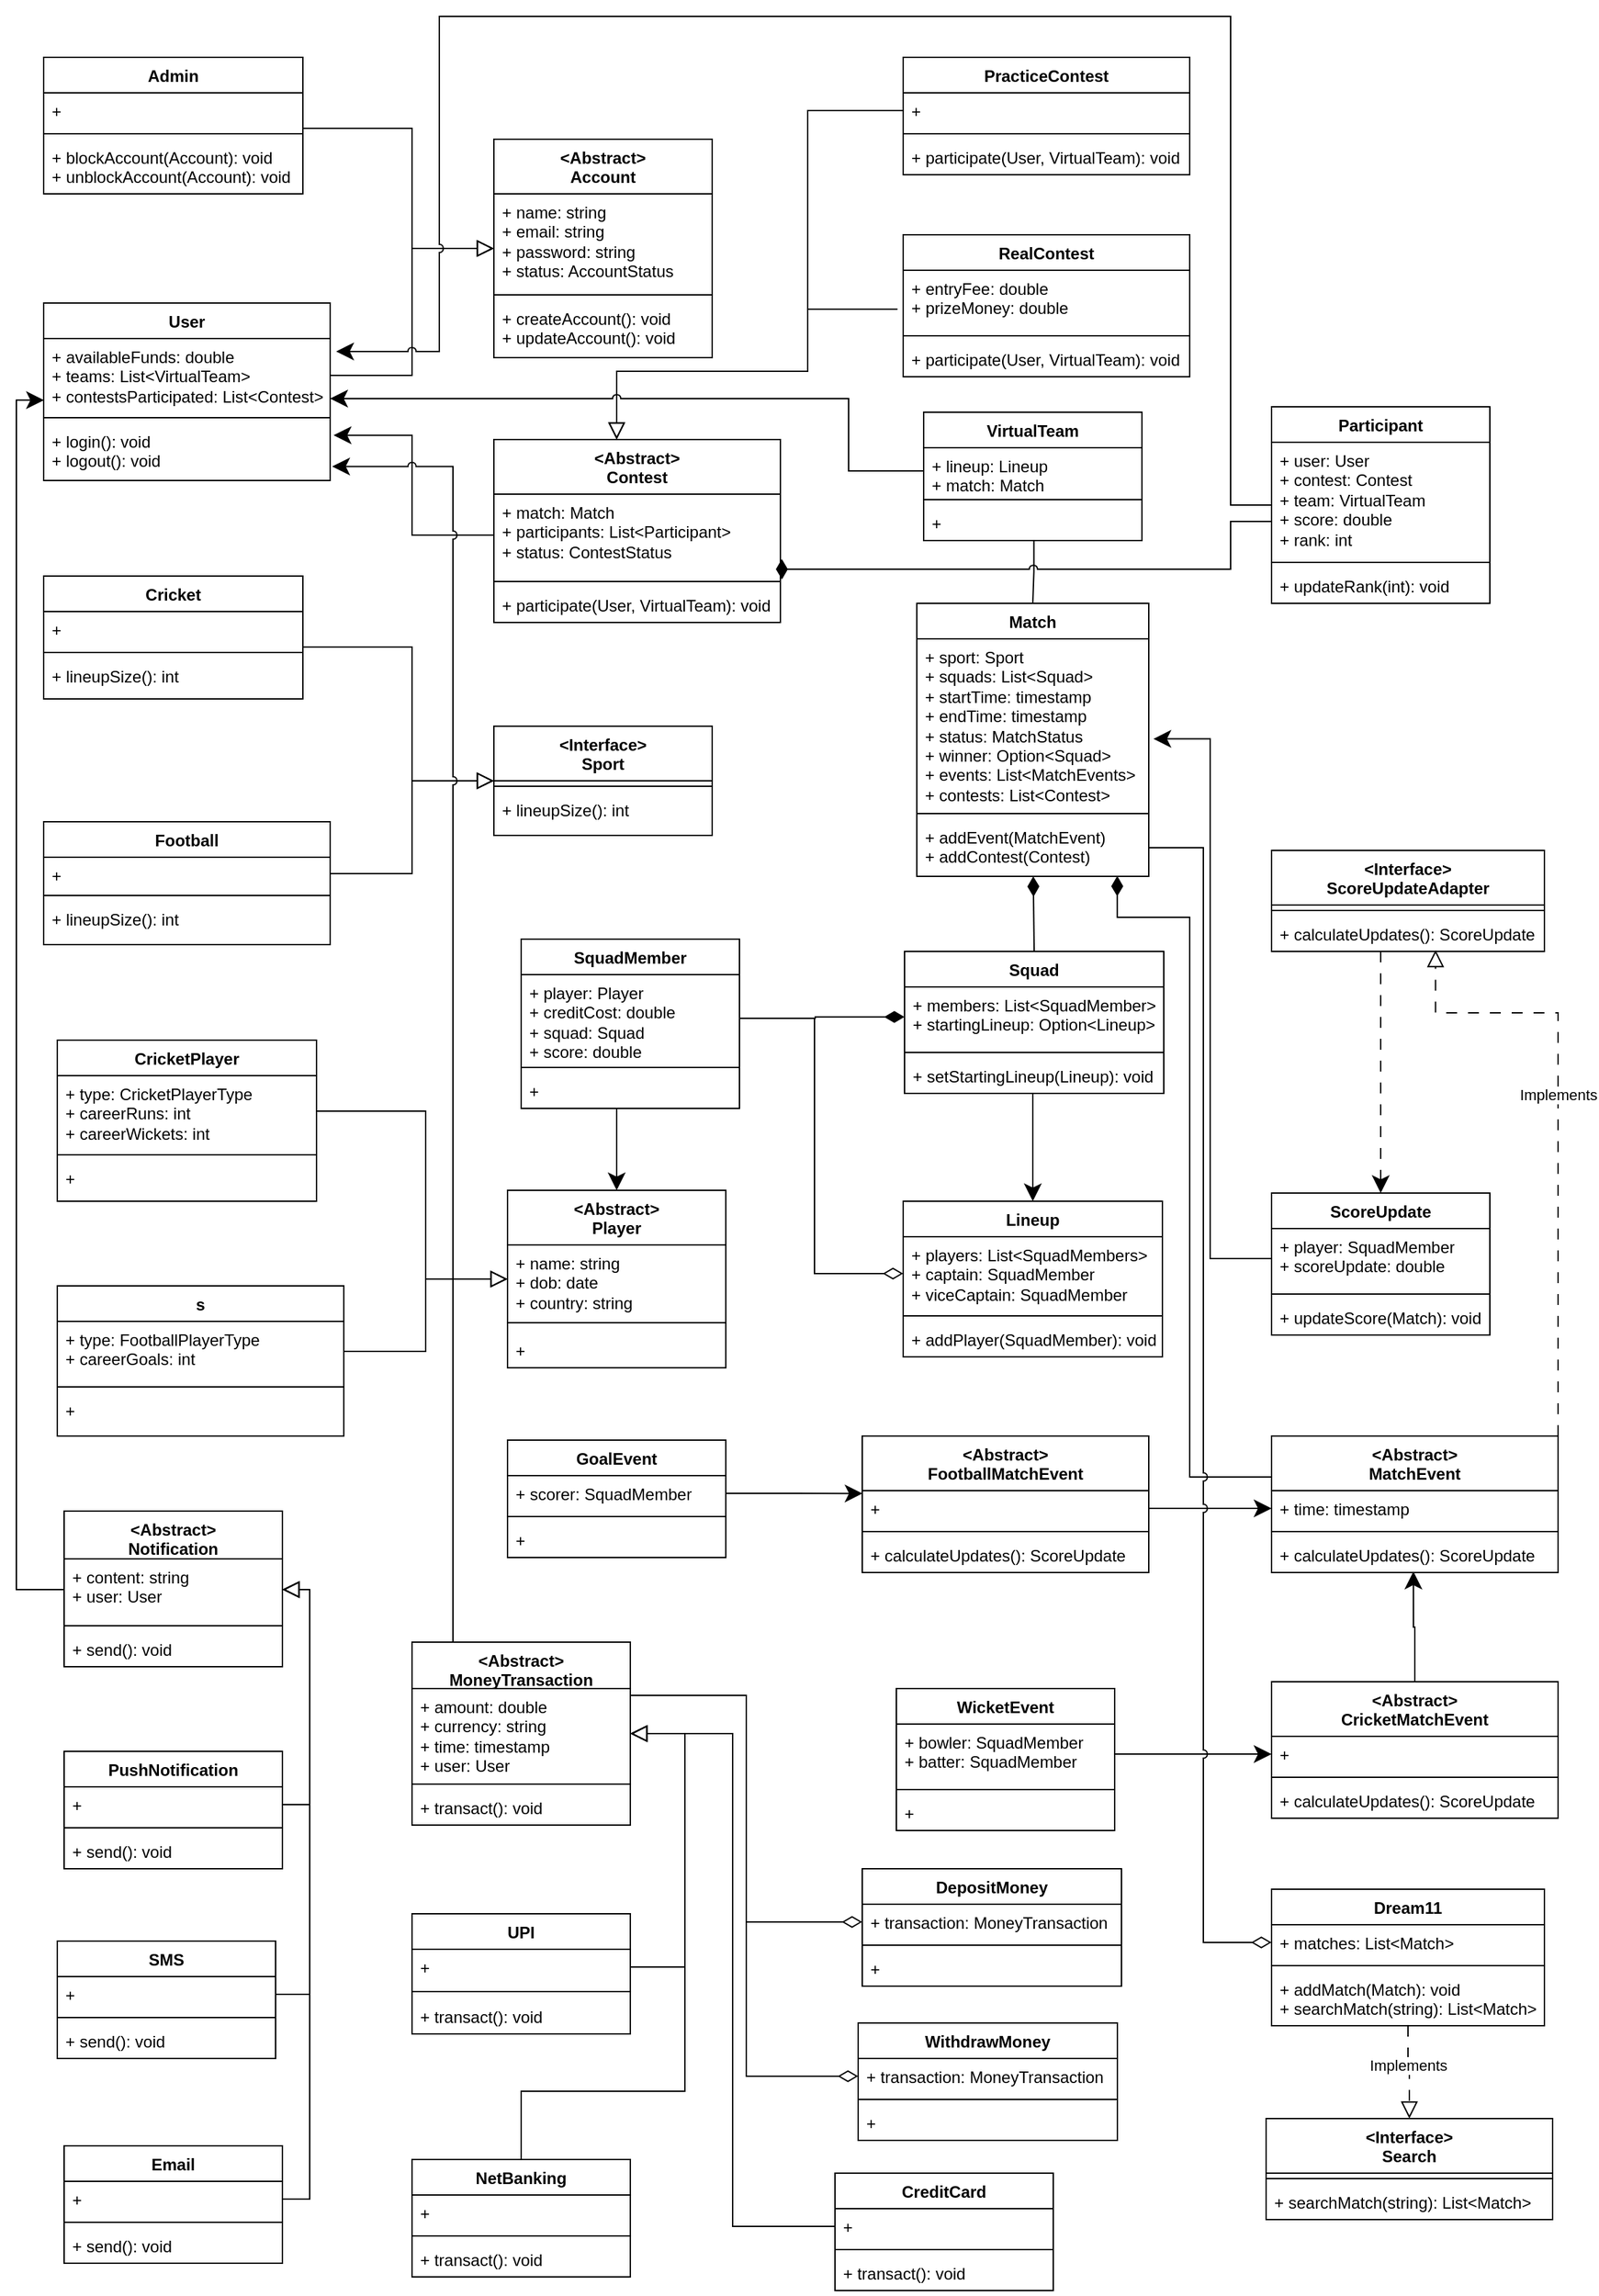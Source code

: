 <mxfile version="26.0.2">
  <diagram name="Page-1" id="OpVeUBVqdsq2_pwUCiuo">
    <mxGraphModel dx="2426" dy="2357" grid="1" gridSize="10" guides="1" tooltips="1" connect="1" arrows="1" fold="1" page="1" pageScale="1" pageWidth="1400" pageHeight="1700" math="0" shadow="0">
      <root>
        <mxCell id="0" />
        <mxCell id="1" parent="0" />
        <mxCell id="wuQlVSBRoirgcwjtB85D-1" value="&amp;lt;Abstract&amp;gt;&lt;div&gt;Account&lt;/div&gt;" style="swimlane;fontStyle=1;align=center;verticalAlign=top;childLayout=stackLayout;horizontal=1;startSize=40;horizontalStack=0;resizeParent=1;resizeParentMax=0;resizeLast=0;collapsible=1;marginBottom=0;whiteSpace=wrap;html=1;" parent="1" vertex="1">
          <mxGeometry x="360" y="100" width="160" height="160" as="geometry" />
        </mxCell>
        <mxCell id="wuQlVSBRoirgcwjtB85D-2" value="+ name: string&lt;div&gt;+ email: string&lt;/div&gt;&lt;div&gt;+ password: string&lt;/div&gt;&lt;div&gt;+ status: AccountStatus&lt;/div&gt;" style="text;strokeColor=none;fillColor=none;align=left;verticalAlign=top;spacingLeft=4;spacingRight=4;overflow=hidden;rotatable=0;points=[[0,0.5],[1,0.5]];portConstraint=eastwest;whiteSpace=wrap;html=1;" parent="wuQlVSBRoirgcwjtB85D-1" vertex="1">
          <mxGeometry y="40" width="160" height="70" as="geometry" />
        </mxCell>
        <mxCell id="wuQlVSBRoirgcwjtB85D-3" value="" style="line;strokeWidth=1;fillColor=none;align=left;verticalAlign=middle;spacingTop=-1;spacingLeft=3;spacingRight=3;rotatable=0;labelPosition=right;points=[];portConstraint=eastwest;strokeColor=inherit;" parent="wuQlVSBRoirgcwjtB85D-1" vertex="1">
          <mxGeometry y="110" width="160" height="8" as="geometry" />
        </mxCell>
        <mxCell id="wuQlVSBRoirgcwjtB85D-4" value="+ createAccount(): void&lt;div&gt;+ updateAccount(): void&lt;/div&gt;" style="text;strokeColor=none;fillColor=none;align=left;verticalAlign=top;spacingLeft=4;spacingRight=4;overflow=hidden;rotatable=0;points=[[0,0.5],[1,0.5]];portConstraint=eastwest;whiteSpace=wrap;html=1;" parent="wuQlVSBRoirgcwjtB85D-1" vertex="1">
          <mxGeometry y="118" width="160" height="42" as="geometry" />
        </mxCell>
        <mxCell id="wuQlVSBRoirgcwjtB85D-9" value="User" style="swimlane;fontStyle=1;align=center;verticalAlign=top;childLayout=stackLayout;horizontal=1;startSize=26;horizontalStack=0;resizeParent=1;resizeParentMax=0;resizeLast=0;collapsible=1;marginBottom=0;whiteSpace=wrap;html=1;" parent="1" vertex="1">
          <mxGeometry x="30" y="220" width="210" height="130" as="geometry" />
        </mxCell>
        <mxCell id="wuQlVSBRoirgcwjtB85D-10" value="+ availableFunds: double&lt;div&gt;+ teams: List&amp;lt;VirtualTeam&amp;gt;&lt;/div&gt;&lt;div&gt;+ contestsParticipated: List&amp;lt;Contest&amp;gt;&lt;/div&gt;" style="text;strokeColor=none;fillColor=none;align=left;verticalAlign=top;spacingLeft=4;spacingRight=4;overflow=hidden;rotatable=0;points=[[0,0.5],[1,0.5]];portConstraint=eastwest;whiteSpace=wrap;html=1;" parent="wuQlVSBRoirgcwjtB85D-9" vertex="1">
          <mxGeometry y="26" width="210" height="54" as="geometry" />
        </mxCell>
        <mxCell id="wuQlVSBRoirgcwjtB85D-11" value="" style="line;strokeWidth=1;fillColor=none;align=left;verticalAlign=middle;spacingTop=-1;spacingLeft=3;spacingRight=3;rotatable=0;labelPosition=right;points=[];portConstraint=eastwest;strokeColor=inherit;" parent="wuQlVSBRoirgcwjtB85D-9" vertex="1">
          <mxGeometry y="80" width="210" height="8" as="geometry" />
        </mxCell>
        <mxCell id="wuQlVSBRoirgcwjtB85D-12" value="+ login(): void&lt;div&gt;+ logout(): void&lt;/div&gt;" style="text;strokeColor=none;fillColor=none;align=left;verticalAlign=top;spacingLeft=4;spacingRight=4;overflow=hidden;rotatable=0;points=[[0,0.5],[1,0.5]];portConstraint=eastwest;whiteSpace=wrap;html=1;" parent="wuQlVSBRoirgcwjtB85D-9" vertex="1">
          <mxGeometry y="88" width="210" height="42" as="geometry" />
        </mxCell>
        <mxCell id="wuQlVSBRoirgcwjtB85D-13" value="Admin" style="swimlane;fontStyle=1;align=center;verticalAlign=top;childLayout=stackLayout;horizontal=1;startSize=26;horizontalStack=0;resizeParent=1;resizeParentMax=0;resizeLast=0;collapsible=1;marginBottom=0;whiteSpace=wrap;html=1;" parent="1" vertex="1">
          <mxGeometry x="30" y="40" width="190" height="100" as="geometry" />
        </mxCell>
        <mxCell id="wuQlVSBRoirgcwjtB85D-14" value="+" style="text;strokeColor=none;fillColor=none;align=left;verticalAlign=top;spacingLeft=4;spacingRight=4;overflow=hidden;rotatable=0;points=[[0,0.5],[1,0.5]];portConstraint=eastwest;whiteSpace=wrap;html=1;" parent="wuQlVSBRoirgcwjtB85D-13" vertex="1">
          <mxGeometry y="26" width="190" height="26" as="geometry" />
        </mxCell>
        <mxCell id="wuQlVSBRoirgcwjtB85D-19" style="edgeStyle=orthogonalEdgeStyle;rounded=0;orthogonalLoop=1;jettySize=auto;html=1;endSize=10;endArrow=block;endFill=0;" parent="wuQlVSBRoirgcwjtB85D-13" edge="1">
          <mxGeometry relative="1" as="geometry">
            <mxPoint x="330" y="140" as="targetPoint" />
            <mxPoint x="190" y="50" as="sourcePoint" />
            <Array as="points">
              <mxPoint x="190" y="52" />
              <mxPoint x="270" y="52" />
              <mxPoint x="270" y="140" />
            </Array>
          </mxGeometry>
        </mxCell>
        <mxCell id="wuQlVSBRoirgcwjtB85D-15" value="" style="line;strokeWidth=1;fillColor=none;align=left;verticalAlign=middle;spacingTop=-1;spacingLeft=3;spacingRight=3;rotatable=0;labelPosition=right;points=[];portConstraint=eastwest;strokeColor=inherit;" parent="wuQlVSBRoirgcwjtB85D-13" vertex="1">
          <mxGeometry y="52" width="190" height="8" as="geometry" />
        </mxCell>
        <mxCell id="wuQlVSBRoirgcwjtB85D-16" value="+ blockAccount(Account): void&lt;div&gt;+ unblockAccount(Account): void&lt;/div&gt;" style="text;strokeColor=none;fillColor=none;align=left;verticalAlign=top;spacingLeft=4;spacingRight=4;overflow=hidden;rotatable=0;points=[[0,0.5],[1,0.5]];portConstraint=eastwest;whiteSpace=wrap;html=1;" parent="wuQlVSBRoirgcwjtB85D-13" vertex="1">
          <mxGeometry y="60" width="190" height="40" as="geometry" />
        </mxCell>
        <mxCell id="wuQlVSBRoirgcwjtB85D-18" style="edgeStyle=orthogonalEdgeStyle;rounded=0;orthogonalLoop=1;jettySize=auto;html=1;entryX=0;entryY=0.5;entryDx=0;entryDy=0;endSize=10;endArrow=block;endFill=0;" parent="1" source="wuQlVSBRoirgcwjtB85D-10" target="wuQlVSBRoirgcwjtB85D-1" edge="1">
          <mxGeometry relative="1" as="geometry" />
        </mxCell>
        <mxCell id="wuQlVSBRoirgcwjtB85D-20" value="&amp;lt;Interface&amp;gt;&lt;div&gt;Sport&lt;/div&gt;" style="swimlane;fontStyle=1;align=center;verticalAlign=top;childLayout=stackLayout;horizontal=1;startSize=40;horizontalStack=0;resizeParent=1;resizeParentMax=0;resizeLast=0;collapsible=1;marginBottom=0;whiteSpace=wrap;html=1;" parent="1" vertex="1">
          <mxGeometry x="360" y="530" width="160" height="80" as="geometry" />
        </mxCell>
        <mxCell id="wuQlVSBRoirgcwjtB85D-22" value="" style="line;strokeWidth=1;fillColor=none;align=left;verticalAlign=middle;spacingTop=-1;spacingLeft=3;spacingRight=3;rotatable=0;labelPosition=right;points=[];portConstraint=eastwest;strokeColor=inherit;" parent="wuQlVSBRoirgcwjtB85D-20" vertex="1">
          <mxGeometry y="40" width="160" height="8" as="geometry" />
        </mxCell>
        <mxCell id="wuQlVSBRoirgcwjtB85D-23" value="+ lineupSize(): int" style="text;strokeColor=none;fillColor=none;align=left;verticalAlign=top;spacingLeft=4;spacingRight=4;overflow=hidden;rotatable=0;points=[[0,0.5],[1,0.5]];portConstraint=eastwest;whiteSpace=wrap;html=1;" parent="wuQlVSBRoirgcwjtB85D-20" vertex="1">
          <mxGeometry y="48" width="160" height="32" as="geometry" />
        </mxCell>
        <mxCell id="wuQlVSBRoirgcwjtB85D-24" value="Football" style="swimlane;fontStyle=1;align=center;verticalAlign=top;childLayout=stackLayout;horizontal=1;startSize=26;horizontalStack=0;resizeParent=1;resizeParentMax=0;resizeLast=0;collapsible=1;marginBottom=0;whiteSpace=wrap;html=1;" parent="1" vertex="1">
          <mxGeometry x="30" y="600" width="210" height="90" as="geometry" />
        </mxCell>
        <mxCell id="wuQlVSBRoirgcwjtB85D-25" value="+" style="text;strokeColor=none;fillColor=none;align=left;verticalAlign=top;spacingLeft=4;spacingRight=4;overflow=hidden;rotatable=0;points=[[0,0.5],[1,0.5]];portConstraint=eastwest;whiteSpace=wrap;html=1;" parent="wuQlVSBRoirgcwjtB85D-24" vertex="1">
          <mxGeometry y="26" width="210" height="24" as="geometry" />
        </mxCell>
        <mxCell id="wuQlVSBRoirgcwjtB85D-26" value="" style="line;strokeWidth=1;fillColor=none;align=left;verticalAlign=middle;spacingTop=-1;spacingLeft=3;spacingRight=3;rotatable=0;labelPosition=right;points=[];portConstraint=eastwest;strokeColor=inherit;" parent="wuQlVSBRoirgcwjtB85D-24" vertex="1">
          <mxGeometry y="50" width="210" height="8" as="geometry" />
        </mxCell>
        <mxCell id="wuQlVSBRoirgcwjtB85D-27" value="+ lineupSize(): int" style="text;strokeColor=none;fillColor=none;align=left;verticalAlign=top;spacingLeft=4;spacingRight=4;overflow=hidden;rotatable=0;points=[[0,0.5],[1,0.5]];portConstraint=eastwest;whiteSpace=wrap;html=1;" parent="wuQlVSBRoirgcwjtB85D-24" vertex="1">
          <mxGeometry y="58" width="210" height="32" as="geometry" />
        </mxCell>
        <mxCell id="wuQlVSBRoirgcwjtB85D-28" value="Cricket" style="swimlane;fontStyle=1;align=center;verticalAlign=top;childLayout=stackLayout;horizontal=1;startSize=26;horizontalStack=0;resizeParent=1;resizeParentMax=0;resizeLast=0;collapsible=1;marginBottom=0;whiteSpace=wrap;html=1;" parent="1" vertex="1">
          <mxGeometry x="30" y="420" width="190" height="90" as="geometry" />
        </mxCell>
        <mxCell id="wuQlVSBRoirgcwjtB85D-29" value="+" style="text;strokeColor=none;fillColor=none;align=left;verticalAlign=top;spacingLeft=4;spacingRight=4;overflow=hidden;rotatable=0;points=[[0,0.5],[1,0.5]];portConstraint=eastwest;whiteSpace=wrap;html=1;" parent="wuQlVSBRoirgcwjtB85D-28" vertex="1">
          <mxGeometry y="26" width="190" height="26" as="geometry" />
        </mxCell>
        <mxCell id="wuQlVSBRoirgcwjtB85D-30" style="edgeStyle=orthogonalEdgeStyle;rounded=0;orthogonalLoop=1;jettySize=auto;html=1;endSize=10;endArrow=block;endFill=0;entryX=0;entryY=0.5;entryDx=0;entryDy=0;" parent="wuQlVSBRoirgcwjtB85D-28" target="wuQlVSBRoirgcwjtB85D-20" edge="1">
          <mxGeometry relative="1" as="geometry">
            <mxPoint x="330" y="100" as="targetPoint" />
            <mxPoint x="190" y="50" as="sourcePoint" />
            <Array as="points">
              <mxPoint x="190" y="52" />
              <mxPoint x="270" y="52" />
              <mxPoint x="270" y="150" />
            </Array>
          </mxGeometry>
        </mxCell>
        <mxCell id="wuQlVSBRoirgcwjtB85D-31" value="" style="line;strokeWidth=1;fillColor=none;align=left;verticalAlign=middle;spacingTop=-1;spacingLeft=3;spacingRight=3;rotatable=0;labelPosition=right;points=[];portConstraint=eastwest;strokeColor=inherit;" parent="wuQlVSBRoirgcwjtB85D-28" vertex="1">
          <mxGeometry y="52" width="190" height="8" as="geometry" />
        </mxCell>
        <mxCell id="wuQlVSBRoirgcwjtB85D-32" value="+ lineupSize(): int" style="text;strokeColor=none;fillColor=none;align=left;verticalAlign=top;spacingLeft=4;spacingRight=4;overflow=hidden;rotatable=0;points=[[0,0.5],[1,0.5]];portConstraint=eastwest;whiteSpace=wrap;html=1;" parent="wuQlVSBRoirgcwjtB85D-28" vertex="1">
          <mxGeometry y="60" width="190" height="30" as="geometry" />
        </mxCell>
        <mxCell id="wuQlVSBRoirgcwjtB85D-33" style="edgeStyle=orthogonalEdgeStyle;rounded=0;orthogonalLoop=1;jettySize=auto;html=1;entryX=0;entryY=0.5;entryDx=0;entryDy=0;endSize=10;endArrow=block;endFill=0;" parent="1" source="wuQlVSBRoirgcwjtB85D-25" target="wuQlVSBRoirgcwjtB85D-20" edge="1">
          <mxGeometry relative="1" as="geometry" />
        </mxCell>
        <mxCell id="wuQlVSBRoirgcwjtB85D-35" value="&amp;lt;Abstract&amp;gt;&lt;div&gt;Player&lt;/div&gt;" style="swimlane;fontStyle=1;align=center;verticalAlign=top;childLayout=stackLayout;horizontal=1;startSize=40;horizontalStack=0;resizeParent=1;resizeParentMax=0;resizeLast=0;collapsible=1;marginBottom=0;whiteSpace=wrap;html=1;" parent="1" vertex="1">
          <mxGeometry x="370" y="870" width="160" height="130" as="geometry" />
        </mxCell>
        <mxCell id="wuQlVSBRoirgcwjtB85D-48" value="+ name: string&lt;div&gt;+ dob: date&lt;/div&gt;&lt;div&gt;+ country: string&lt;/div&gt;" style="text;strokeColor=none;fillColor=none;align=left;verticalAlign=top;spacingLeft=4;spacingRight=4;overflow=hidden;rotatable=0;points=[[0,0.5],[1,0.5]];portConstraint=eastwest;whiteSpace=wrap;html=1;" parent="wuQlVSBRoirgcwjtB85D-35" vertex="1">
          <mxGeometry y="40" width="160" height="50" as="geometry" />
        </mxCell>
        <mxCell id="wuQlVSBRoirgcwjtB85D-36" value="" style="line;strokeWidth=1;fillColor=none;align=left;verticalAlign=middle;spacingTop=-1;spacingLeft=3;spacingRight=3;rotatable=0;labelPosition=right;points=[];portConstraint=eastwest;strokeColor=inherit;" parent="wuQlVSBRoirgcwjtB85D-35" vertex="1">
          <mxGeometry y="90" width="160" height="14" as="geometry" />
        </mxCell>
        <mxCell id="wuQlVSBRoirgcwjtB85D-37" value="+" style="text;strokeColor=none;fillColor=none;align=left;verticalAlign=top;spacingLeft=4;spacingRight=4;overflow=hidden;rotatable=0;points=[[0,0.5],[1,0.5]];portConstraint=eastwest;whiteSpace=wrap;html=1;" parent="wuQlVSBRoirgcwjtB85D-35" vertex="1">
          <mxGeometry y="104" width="160" height="26" as="geometry" />
        </mxCell>
        <mxCell id="wuQlVSBRoirgcwjtB85D-38" value="s" style="swimlane;fontStyle=1;align=center;verticalAlign=top;childLayout=stackLayout;horizontal=1;startSize=26;horizontalStack=0;resizeParent=1;resizeParentMax=0;resizeLast=0;collapsible=1;marginBottom=0;whiteSpace=wrap;html=1;" parent="1" vertex="1">
          <mxGeometry x="40" y="940" width="210" height="110" as="geometry" />
        </mxCell>
        <mxCell id="wuQlVSBRoirgcwjtB85D-39" value="+ type: FootballPlayerType&lt;div&gt;+ careerGoals: int&lt;/div&gt;" style="text;strokeColor=none;fillColor=none;align=left;verticalAlign=top;spacingLeft=4;spacingRight=4;overflow=hidden;rotatable=0;points=[[0,0.5],[1,0.5]];portConstraint=eastwest;whiteSpace=wrap;html=1;" parent="wuQlVSBRoirgcwjtB85D-38" vertex="1">
          <mxGeometry y="26" width="210" height="44" as="geometry" />
        </mxCell>
        <mxCell id="wuQlVSBRoirgcwjtB85D-40" value="" style="line;strokeWidth=1;fillColor=none;align=left;verticalAlign=middle;spacingTop=-1;spacingLeft=3;spacingRight=3;rotatable=0;labelPosition=right;points=[];portConstraint=eastwest;strokeColor=inherit;" parent="wuQlVSBRoirgcwjtB85D-38" vertex="1">
          <mxGeometry y="70" width="210" height="8" as="geometry" />
        </mxCell>
        <mxCell id="wuQlVSBRoirgcwjtB85D-41" value="+" style="text;strokeColor=none;fillColor=none;align=left;verticalAlign=top;spacingLeft=4;spacingRight=4;overflow=hidden;rotatable=0;points=[[0,0.5],[1,0.5]];portConstraint=eastwest;whiteSpace=wrap;html=1;" parent="wuQlVSBRoirgcwjtB85D-38" vertex="1">
          <mxGeometry y="78" width="210" height="32" as="geometry" />
        </mxCell>
        <mxCell id="wuQlVSBRoirgcwjtB85D-42" value="CricketPlayer" style="swimlane;fontStyle=1;align=center;verticalAlign=top;childLayout=stackLayout;horizontal=1;startSize=26;horizontalStack=0;resizeParent=1;resizeParentMax=0;resizeLast=0;collapsible=1;marginBottom=0;whiteSpace=wrap;html=1;" parent="1" vertex="1">
          <mxGeometry x="40" y="760" width="190" height="118" as="geometry" />
        </mxCell>
        <mxCell id="wuQlVSBRoirgcwjtB85D-43" value="+ type: CricketPlayerType&lt;div&gt;+ careerRuns: int&lt;/div&gt;&lt;div&gt;+ careerWickets: int&lt;/div&gt;" style="text;strokeColor=none;fillColor=none;align=left;verticalAlign=top;spacingLeft=4;spacingRight=4;overflow=hidden;rotatable=0;points=[[0,0.5],[1,0.5]];portConstraint=eastwest;whiteSpace=wrap;html=1;" parent="wuQlVSBRoirgcwjtB85D-42" vertex="1">
          <mxGeometry y="26" width="190" height="54" as="geometry" />
        </mxCell>
        <mxCell id="wuQlVSBRoirgcwjtB85D-44" style="edgeStyle=orthogonalEdgeStyle;rounded=0;orthogonalLoop=1;jettySize=auto;html=1;endSize=10;endArrow=block;endFill=0;entryX=0;entryY=0.5;entryDx=0;entryDy=0;" parent="wuQlVSBRoirgcwjtB85D-42" target="wuQlVSBRoirgcwjtB85D-48" edge="1">
          <mxGeometry relative="1" as="geometry">
            <mxPoint x="330" y="175" as="targetPoint" />
            <mxPoint x="190" y="50" as="sourcePoint" />
            <Array as="points">
              <mxPoint x="190" y="52" />
              <mxPoint x="270" y="52" />
              <mxPoint x="270" y="175" />
            </Array>
          </mxGeometry>
        </mxCell>
        <mxCell id="wuQlVSBRoirgcwjtB85D-45" value="" style="line;strokeWidth=1;fillColor=none;align=left;verticalAlign=middle;spacingTop=-1;spacingLeft=3;spacingRight=3;rotatable=0;labelPosition=right;points=[];portConstraint=eastwest;strokeColor=inherit;" parent="wuQlVSBRoirgcwjtB85D-42" vertex="1">
          <mxGeometry y="80" width="190" height="8" as="geometry" />
        </mxCell>
        <mxCell id="wuQlVSBRoirgcwjtB85D-46" value="+" style="text;strokeColor=none;fillColor=none;align=left;verticalAlign=top;spacingLeft=4;spacingRight=4;overflow=hidden;rotatable=0;points=[[0,0.5],[1,0.5]];portConstraint=eastwest;whiteSpace=wrap;html=1;" parent="wuQlVSBRoirgcwjtB85D-42" vertex="1">
          <mxGeometry y="88" width="190" height="30" as="geometry" />
        </mxCell>
        <mxCell id="wuQlVSBRoirgcwjtB85D-47" style="edgeStyle=orthogonalEdgeStyle;rounded=0;orthogonalLoop=1;jettySize=auto;html=1;entryX=0;entryY=0.5;entryDx=0;entryDy=0;endSize=10;endArrow=block;endFill=0;" parent="1" source="wuQlVSBRoirgcwjtB85D-39" target="wuQlVSBRoirgcwjtB85D-35" edge="1">
          <mxGeometry relative="1" as="geometry">
            <Array as="points">
              <mxPoint x="310" y="988" />
              <mxPoint x="310" y="935" />
            </Array>
          </mxGeometry>
        </mxCell>
        <mxCell id="wuQlVSBRoirgcwjtB85D-50" value="SquadMember" style="swimlane;fontStyle=1;align=center;verticalAlign=top;childLayout=stackLayout;horizontal=1;startSize=26;horizontalStack=0;resizeParent=1;resizeParentMax=0;resizeLast=0;collapsible=1;marginBottom=0;whiteSpace=wrap;html=1;" parent="1" vertex="1">
          <mxGeometry x="380" y="686" width="160" height="124" as="geometry" />
        </mxCell>
        <mxCell id="wuQlVSBRoirgcwjtB85D-51" value="+ player: Player&lt;div&gt;+ creditCost: double&lt;/div&gt;&lt;div&gt;+ squad: Squad&lt;/div&gt;&lt;div&gt;+ score: double&lt;/div&gt;" style="text;strokeColor=none;fillColor=none;align=left;verticalAlign=top;spacingLeft=4;spacingRight=4;overflow=hidden;rotatable=0;points=[[0,0.5],[1,0.5]];portConstraint=eastwest;whiteSpace=wrap;html=1;" parent="wuQlVSBRoirgcwjtB85D-50" vertex="1">
          <mxGeometry y="26" width="160" height="64" as="geometry" />
        </mxCell>
        <mxCell id="wuQlVSBRoirgcwjtB85D-52" value="" style="line;strokeWidth=1;fillColor=none;align=left;verticalAlign=middle;spacingTop=-1;spacingLeft=3;spacingRight=3;rotatable=0;labelPosition=right;points=[];portConstraint=eastwest;strokeColor=inherit;" parent="wuQlVSBRoirgcwjtB85D-50" vertex="1">
          <mxGeometry y="90" width="160" height="8" as="geometry" />
        </mxCell>
        <mxCell id="wuQlVSBRoirgcwjtB85D-53" value="+" style="text;strokeColor=none;fillColor=none;align=left;verticalAlign=top;spacingLeft=4;spacingRight=4;overflow=hidden;rotatable=0;points=[[0,0.5],[1,0.5]];portConstraint=eastwest;whiteSpace=wrap;html=1;" parent="wuQlVSBRoirgcwjtB85D-50" vertex="1">
          <mxGeometry y="98" width="160" height="26" as="geometry" />
        </mxCell>
        <mxCell id="wuQlVSBRoirgcwjtB85D-54" value="Squad" style="swimlane;fontStyle=1;align=center;verticalAlign=top;childLayout=stackLayout;horizontal=1;startSize=26;horizontalStack=0;resizeParent=1;resizeParentMax=0;resizeLast=0;collapsible=1;marginBottom=0;whiteSpace=wrap;html=1;" parent="1" vertex="1">
          <mxGeometry x="661" y="695" width="190" height="104" as="geometry" />
        </mxCell>
        <mxCell id="wuQlVSBRoirgcwjtB85D-55" value="+ members: List&amp;lt;SquadMember&amp;gt;&lt;div&gt;+ startingLineup: Option&amp;lt;Lineup&amp;gt;&lt;/div&gt;" style="text;strokeColor=none;fillColor=none;align=left;verticalAlign=top;spacingLeft=4;spacingRight=4;overflow=hidden;rotatable=0;points=[[0,0.5],[1,0.5]];portConstraint=eastwest;whiteSpace=wrap;html=1;" parent="wuQlVSBRoirgcwjtB85D-54" vertex="1">
          <mxGeometry y="26" width="190" height="44" as="geometry" />
        </mxCell>
        <mxCell id="wuQlVSBRoirgcwjtB85D-56" value="" style="line;strokeWidth=1;fillColor=none;align=left;verticalAlign=middle;spacingTop=-1;spacingLeft=3;spacingRight=3;rotatable=0;labelPosition=right;points=[];portConstraint=eastwest;strokeColor=inherit;" parent="wuQlVSBRoirgcwjtB85D-54" vertex="1">
          <mxGeometry y="70" width="190" height="8" as="geometry" />
        </mxCell>
        <mxCell id="wuQlVSBRoirgcwjtB85D-57" value="+ setStartingLineup(Lineup): void" style="text;strokeColor=none;fillColor=none;align=left;verticalAlign=top;spacingLeft=4;spacingRight=4;overflow=hidden;rotatable=0;points=[[0,0.5],[1,0.5]];portConstraint=eastwest;whiteSpace=wrap;html=1;" parent="wuQlVSBRoirgcwjtB85D-54" vertex="1">
          <mxGeometry y="78" width="190" height="26" as="geometry" />
        </mxCell>
        <mxCell id="wuQlVSBRoirgcwjtB85D-60" style="edgeStyle=orthogonalEdgeStyle;rounded=0;orthogonalLoop=1;jettySize=auto;html=1;entryX=0;entryY=0.5;entryDx=0;entryDy=0;endArrow=diamondThin;endFill=1;endSize=12;startSize=10;" parent="1" source="wuQlVSBRoirgcwjtB85D-51" target="wuQlVSBRoirgcwjtB85D-55" edge="1">
          <mxGeometry relative="1" as="geometry" />
        </mxCell>
        <mxCell id="wuQlVSBRoirgcwjtB85D-61" style="edgeStyle=orthogonalEdgeStyle;rounded=0;orthogonalLoop=1;jettySize=auto;html=1;entryX=0.5;entryY=0;entryDx=0;entryDy=0;endSize=10;" parent="1" source="wuQlVSBRoirgcwjtB85D-53" target="wuQlVSBRoirgcwjtB85D-35" edge="1">
          <mxGeometry relative="1" as="geometry">
            <Array as="points">
              <mxPoint x="450" y="800" />
              <mxPoint x="450" y="800" />
            </Array>
          </mxGeometry>
        </mxCell>
        <mxCell id="wuQlVSBRoirgcwjtB85D-62" value="Lineup" style="swimlane;fontStyle=1;align=center;verticalAlign=top;childLayout=stackLayout;horizontal=1;startSize=26;horizontalStack=0;resizeParent=1;resizeParentMax=0;resizeLast=0;collapsible=1;marginBottom=0;whiteSpace=wrap;html=1;" parent="1" vertex="1">
          <mxGeometry x="660" y="878" width="190" height="114" as="geometry" />
        </mxCell>
        <mxCell id="wuQlVSBRoirgcwjtB85D-63" value="+ players: List&amp;lt;SquadMembers&amp;gt;&lt;div&gt;+ captain: SquadMember&lt;/div&gt;&lt;div&gt;+ viceCaptain: SquadMember&lt;/div&gt;" style="text;strokeColor=none;fillColor=none;align=left;verticalAlign=top;spacingLeft=4;spacingRight=4;overflow=hidden;rotatable=0;points=[[0,0.5],[1,0.5]];portConstraint=eastwest;whiteSpace=wrap;html=1;" parent="wuQlVSBRoirgcwjtB85D-62" vertex="1">
          <mxGeometry y="26" width="190" height="54" as="geometry" />
        </mxCell>
        <mxCell id="wuQlVSBRoirgcwjtB85D-64" value="" style="line;strokeWidth=1;fillColor=none;align=left;verticalAlign=middle;spacingTop=-1;spacingLeft=3;spacingRight=3;rotatable=0;labelPosition=right;points=[];portConstraint=eastwest;strokeColor=inherit;" parent="wuQlVSBRoirgcwjtB85D-62" vertex="1">
          <mxGeometry y="80" width="190" height="8" as="geometry" />
        </mxCell>
        <mxCell id="wuQlVSBRoirgcwjtB85D-65" value="+ addPlayer(SquadMember): void" style="text;strokeColor=none;fillColor=none;align=left;verticalAlign=top;spacingLeft=4;spacingRight=4;overflow=hidden;rotatable=0;points=[[0,0.5],[1,0.5]];portConstraint=eastwest;whiteSpace=wrap;html=1;" parent="wuQlVSBRoirgcwjtB85D-62" vertex="1">
          <mxGeometry y="88" width="190" height="26" as="geometry" />
        </mxCell>
        <mxCell id="wuQlVSBRoirgcwjtB85D-66" style="edgeStyle=orthogonalEdgeStyle;rounded=0;orthogonalLoop=1;jettySize=auto;html=1;entryX=0.5;entryY=0;entryDx=0;entryDy=0;startSize=10;endSize=10;" parent="1" source="wuQlVSBRoirgcwjtB85D-57" target="wuQlVSBRoirgcwjtB85D-62" edge="1">
          <mxGeometry relative="1" as="geometry">
            <Array as="points">
              <mxPoint x="755" y="810" />
              <mxPoint x="755" y="810" />
            </Array>
          </mxGeometry>
        </mxCell>
        <mxCell id="wuQlVSBRoirgcwjtB85D-71" value="Match" style="swimlane;fontStyle=1;align=center;verticalAlign=top;childLayout=stackLayout;horizontal=1;startSize=26;horizontalStack=0;resizeParent=1;resizeParentMax=0;resizeLast=0;collapsible=1;marginBottom=0;whiteSpace=wrap;html=1;" parent="1" vertex="1">
          <mxGeometry x="670" y="440" width="170" height="200" as="geometry" />
        </mxCell>
        <mxCell id="wuQlVSBRoirgcwjtB85D-72" value="+ sport: Sport&lt;div&gt;+ squads: List&amp;lt;Squad&amp;gt;&lt;/div&gt;&lt;div&gt;+ startTime: timestamp&lt;/div&gt;&lt;div&gt;+ endTime: timestamp&lt;/div&gt;&lt;div&gt;+ status: MatchStatus&lt;/div&gt;&lt;div&gt;+ winner: Option&amp;lt;Squad&amp;gt;&lt;/div&gt;&lt;div&gt;+ events: List&amp;lt;MatchEvents&amp;gt;&lt;/div&gt;&lt;div&gt;+ contests: List&amp;lt;Contest&amp;gt;&lt;/div&gt;" style="text;strokeColor=none;fillColor=none;align=left;verticalAlign=top;spacingLeft=4;spacingRight=4;overflow=hidden;rotatable=0;points=[[0,0.5],[1,0.5]];portConstraint=eastwest;whiteSpace=wrap;html=1;" parent="wuQlVSBRoirgcwjtB85D-71" vertex="1">
          <mxGeometry y="26" width="170" height="124" as="geometry" />
        </mxCell>
        <mxCell id="wuQlVSBRoirgcwjtB85D-73" value="" style="line;strokeWidth=1;fillColor=none;align=left;verticalAlign=middle;spacingTop=-1;spacingLeft=3;spacingRight=3;rotatable=0;labelPosition=right;points=[];portConstraint=eastwest;strokeColor=inherit;" parent="wuQlVSBRoirgcwjtB85D-71" vertex="1">
          <mxGeometry y="150" width="170" height="8" as="geometry" />
        </mxCell>
        <mxCell id="wuQlVSBRoirgcwjtB85D-74" value="+ addEvent(MatchEvent)&lt;div&gt;+ addContest(Contest)&lt;/div&gt;" style="text;strokeColor=none;fillColor=none;align=left;verticalAlign=top;spacingLeft=4;spacingRight=4;overflow=hidden;rotatable=0;points=[[0,0.5],[1,0.5]];portConstraint=eastwest;whiteSpace=wrap;html=1;" parent="wuQlVSBRoirgcwjtB85D-71" vertex="1">
          <mxGeometry y="158" width="170" height="42" as="geometry" />
        </mxCell>
        <mxCell id="wuQlVSBRoirgcwjtB85D-77" value="&amp;lt;Abstract&amp;gt;&lt;div&gt;Contest&lt;/div&gt;" style="swimlane;fontStyle=1;align=center;verticalAlign=top;childLayout=stackLayout;horizontal=1;startSize=40;horizontalStack=0;resizeParent=1;resizeParentMax=0;resizeLast=0;collapsible=1;marginBottom=0;whiteSpace=wrap;html=1;" parent="1" vertex="1">
          <mxGeometry x="360" y="320" width="210" height="134" as="geometry" />
        </mxCell>
        <mxCell id="wuQlVSBRoirgcwjtB85D-78" value="+ match: Match&lt;div&gt;+ participants: List&amp;lt;Participant&amp;gt;&lt;/div&gt;&lt;div&gt;+ status: ContestStatus&lt;/div&gt;" style="text;strokeColor=none;fillColor=none;align=left;verticalAlign=top;spacingLeft=4;spacingRight=4;overflow=hidden;rotatable=0;points=[[0,0.5],[1,0.5]];portConstraint=eastwest;whiteSpace=wrap;html=1;" parent="wuQlVSBRoirgcwjtB85D-77" vertex="1">
          <mxGeometry y="40" width="210" height="60" as="geometry" />
        </mxCell>
        <mxCell id="wuQlVSBRoirgcwjtB85D-79" value="" style="line;strokeWidth=1;fillColor=none;align=left;verticalAlign=middle;spacingTop=-1;spacingLeft=3;spacingRight=3;rotatable=0;labelPosition=right;points=[];portConstraint=eastwest;strokeColor=inherit;" parent="wuQlVSBRoirgcwjtB85D-77" vertex="1">
          <mxGeometry y="100" width="210" height="8" as="geometry" />
        </mxCell>
        <mxCell id="wuQlVSBRoirgcwjtB85D-80" value="+ participate(User, VirtualTeam): void" style="text;strokeColor=none;fillColor=none;align=left;verticalAlign=top;spacingLeft=4;spacingRight=4;overflow=hidden;rotatable=0;points=[[0,0.5],[1,0.5]];portConstraint=eastwest;whiteSpace=wrap;html=1;" parent="wuQlVSBRoirgcwjtB85D-77" vertex="1">
          <mxGeometry y="108" width="210" height="26" as="geometry" />
        </mxCell>
        <mxCell id="wuQlVSBRoirgcwjtB85D-81" value="PracticeContest" style="swimlane;fontStyle=1;align=center;verticalAlign=top;childLayout=stackLayout;horizontal=1;startSize=26;horizontalStack=0;resizeParent=1;resizeParentMax=0;resizeLast=0;collapsible=1;marginBottom=0;whiteSpace=wrap;html=1;" parent="1" vertex="1">
          <mxGeometry x="660" y="40" width="210" height="86" as="geometry" />
        </mxCell>
        <mxCell id="wuQlVSBRoirgcwjtB85D-82" value="+" style="text;strokeColor=none;fillColor=none;align=left;verticalAlign=top;spacingLeft=4;spacingRight=4;overflow=hidden;rotatable=0;points=[[0,0.5],[1,0.5]];portConstraint=eastwest;whiteSpace=wrap;html=1;" parent="wuQlVSBRoirgcwjtB85D-81" vertex="1">
          <mxGeometry y="26" width="210" height="26" as="geometry" />
        </mxCell>
        <mxCell id="wuQlVSBRoirgcwjtB85D-83" value="" style="line;strokeWidth=1;fillColor=none;align=left;verticalAlign=middle;spacingTop=-1;spacingLeft=3;spacingRight=3;rotatable=0;labelPosition=right;points=[];portConstraint=eastwest;strokeColor=inherit;" parent="wuQlVSBRoirgcwjtB85D-81" vertex="1">
          <mxGeometry y="52" width="210" height="8" as="geometry" />
        </mxCell>
        <mxCell id="wuQlVSBRoirgcwjtB85D-84" value="+ participate(User, VirtualTeam): void" style="text;strokeColor=none;fillColor=none;align=left;verticalAlign=top;spacingLeft=4;spacingRight=4;overflow=hidden;rotatable=0;points=[[0,0.5],[1,0.5]];portConstraint=eastwest;whiteSpace=wrap;html=1;" parent="wuQlVSBRoirgcwjtB85D-81" vertex="1">
          <mxGeometry y="60" width="210" height="26" as="geometry" />
        </mxCell>
        <mxCell id="wuQlVSBRoirgcwjtB85D-85" style="edgeStyle=orthogonalEdgeStyle;rounded=0;orthogonalLoop=1;jettySize=auto;html=1;entryX=1.012;entryY=0.211;entryDx=0;entryDy=0;entryPerimeter=0;endSize=10;" parent="1" source="wuQlVSBRoirgcwjtB85D-78" target="wuQlVSBRoirgcwjtB85D-12" edge="1">
          <mxGeometry relative="1" as="geometry" />
        </mxCell>
        <mxCell id="wuQlVSBRoirgcwjtB85D-86" value="RealContest" style="swimlane;fontStyle=1;align=center;verticalAlign=top;childLayout=stackLayout;horizontal=1;startSize=26;horizontalStack=0;resizeParent=1;resizeParentMax=0;resizeLast=0;collapsible=1;marginBottom=0;whiteSpace=wrap;html=1;" parent="1" vertex="1">
          <mxGeometry x="660" y="170" width="210" height="104" as="geometry" />
        </mxCell>
        <mxCell id="wuQlVSBRoirgcwjtB85D-87" value="+ entryFee: double&lt;div&gt;+ prizeMoney: double&lt;/div&gt;" style="text;strokeColor=none;fillColor=none;align=left;verticalAlign=top;spacingLeft=4;spacingRight=4;overflow=hidden;rotatable=0;points=[[0,0.5],[1,0.5]];portConstraint=eastwest;whiteSpace=wrap;html=1;" parent="wuQlVSBRoirgcwjtB85D-86" vertex="1">
          <mxGeometry y="26" width="210" height="44" as="geometry" />
        </mxCell>
        <mxCell id="wuQlVSBRoirgcwjtB85D-88" value="" style="line;strokeWidth=1;fillColor=none;align=left;verticalAlign=middle;spacingTop=-1;spacingLeft=3;spacingRight=3;rotatable=0;labelPosition=right;points=[];portConstraint=eastwest;strokeColor=inherit;" parent="wuQlVSBRoirgcwjtB85D-86" vertex="1">
          <mxGeometry y="70" width="210" height="8" as="geometry" />
        </mxCell>
        <mxCell id="wuQlVSBRoirgcwjtB85D-89" value="+ participate(User, VirtualTeam): void" style="text;strokeColor=none;fillColor=none;align=left;verticalAlign=top;spacingLeft=4;spacingRight=4;overflow=hidden;rotatable=0;points=[[0,0.5],[1,0.5]];portConstraint=eastwest;whiteSpace=wrap;html=1;" parent="wuQlVSBRoirgcwjtB85D-86" vertex="1">
          <mxGeometry y="78" width="210" height="26" as="geometry" />
        </mxCell>
        <mxCell id="wuQlVSBRoirgcwjtB85D-90" style="edgeStyle=orthogonalEdgeStyle;rounded=0;orthogonalLoop=1;jettySize=auto;html=1;exitX=-0.02;exitY=0.647;exitDx=0;exitDy=0;exitPerimeter=0;endSize=10;endArrow=block;endFill=0;" parent="1" source="wuQlVSBRoirgcwjtB85D-87" edge="1">
          <mxGeometry relative="1" as="geometry">
            <mxPoint x="450" y="320" as="targetPoint" />
            <Array as="points">
              <mxPoint x="590" y="224" />
              <mxPoint x="590" y="270" />
              <mxPoint x="450" y="270" />
              <mxPoint x="450" y="320" />
            </Array>
          </mxGeometry>
        </mxCell>
        <mxCell id="wuQlVSBRoirgcwjtB85D-91" style="edgeStyle=orthogonalEdgeStyle;rounded=0;orthogonalLoop=1;jettySize=auto;html=1;endSize=10;endArrow=block;endFill=0;" parent="1" source="wuQlVSBRoirgcwjtB85D-82" edge="1">
          <mxGeometry relative="1" as="geometry">
            <mxPoint x="450" y="320" as="targetPoint" />
            <Array as="points">
              <mxPoint x="590" y="79" />
              <mxPoint x="590" y="270" />
              <mxPoint x="450" y="270" />
              <mxPoint x="450" y="320" />
            </Array>
          </mxGeometry>
        </mxCell>
        <mxCell id="wuQlVSBRoirgcwjtB85D-93" style="edgeStyle=orthogonalEdgeStyle;rounded=0;orthogonalLoop=1;jettySize=auto;html=1;entryX=0;entryY=0.5;entryDx=0;entryDy=0;endSize=12;endArrow=diamondThin;endFill=0;" parent="1" source="wuQlVSBRoirgcwjtB85D-51" target="wuQlVSBRoirgcwjtB85D-63" edge="1">
          <mxGeometry relative="1" as="geometry" />
        </mxCell>
        <mxCell id="wuQlVSBRoirgcwjtB85D-100" style="edgeStyle=orthogonalEdgeStyle;rounded=0;orthogonalLoop=1;jettySize=auto;html=1;jumpStyle=arc;exitX=0;exitY=0.5;exitDx=0;exitDy=0;endSize=10;" parent="1" source="wuQlVSBRoirgcwjtB85D-95" edge="1">
          <mxGeometry relative="1" as="geometry">
            <mxPoint x="240" y="290" as="targetPoint" />
            <Array as="points">
              <mxPoint x="620" y="343" />
              <mxPoint x="620" y="290" />
            </Array>
          </mxGeometry>
        </mxCell>
        <mxCell id="wuQlVSBRoirgcwjtB85D-94" value="VirtualTeam" style="swimlane;fontStyle=1;align=center;verticalAlign=top;childLayout=stackLayout;horizontal=1;startSize=26;horizontalStack=0;resizeParent=1;resizeParentMax=0;resizeLast=0;collapsible=1;marginBottom=0;whiteSpace=wrap;html=1;" parent="1" vertex="1">
          <mxGeometry x="675" y="300" width="160" height="94" as="geometry" />
        </mxCell>
        <mxCell id="wuQlVSBRoirgcwjtB85D-95" value="+ lineup: Lineup&lt;div&gt;+ match: Match&lt;/div&gt;" style="text;strokeColor=none;fillColor=none;align=left;verticalAlign=top;spacingLeft=4;spacingRight=4;overflow=hidden;rotatable=0;points=[[0,0.5],[1,0.5]];portConstraint=eastwest;whiteSpace=wrap;html=1;" parent="wuQlVSBRoirgcwjtB85D-94" vertex="1">
          <mxGeometry y="26" width="160" height="34" as="geometry" />
        </mxCell>
        <mxCell id="wuQlVSBRoirgcwjtB85D-96" value="" style="line;strokeWidth=1;fillColor=none;align=left;verticalAlign=middle;spacingTop=-1;spacingLeft=3;spacingRight=3;rotatable=0;labelPosition=right;points=[];portConstraint=eastwest;strokeColor=inherit;" parent="wuQlVSBRoirgcwjtB85D-94" vertex="1">
          <mxGeometry y="60" width="160" height="8" as="geometry" />
        </mxCell>
        <mxCell id="wuQlVSBRoirgcwjtB85D-97" value="+&amp;nbsp;" style="text;strokeColor=none;fillColor=none;align=left;verticalAlign=top;spacingLeft=4;spacingRight=4;overflow=hidden;rotatable=0;points=[[0,0.5],[1,0.5]];portConstraint=eastwest;whiteSpace=wrap;html=1;" parent="wuQlVSBRoirgcwjtB85D-94" vertex="1">
          <mxGeometry y="68" width="160" height="26" as="geometry" />
        </mxCell>
        <mxCell id="wuQlVSBRoirgcwjtB85D-99" style="edgeStyle=orthogonalEdgeStyle;rounded=0;orthogonalLoop=1;jettySize=auto;html=1;entryX=0.5;entryY=0;entryDx=0;entryDy=0;endArrow=none;endFill=0;exitX=0.505;exitY=1;exitDx=0;exitDy=0;exitPerimeter=0;" parent="1" source="wuQlVSBRoirgcwjtB85D-97" target="wuQlVSBRoirgcwjtB85D-71" edge="1">
          <mxGeometry relative="1" as="geometry" />
        </mxCell>
        <mxCell id="wuQlVSBRoirgcwjtB85D-103" style="edgeStyle=orthogonalEdgeStyle;rounded=0;orthogonalLoop=1;jettySize=auto;html=1;exitX=0.5;exitY=0;exitDx=0;exitDy=0;entryX=0.502;entryY=1;entryDx=0;entryDy=0;entryPerimeter=0;endSize=12;endArrow=diamondThin;endFill=1;" parent="1" source="wuQlVSBRoirgcwjtB85D-54" target="wuQlVSBRoirgcwjtB85D-74" edge="1">
          <mxGeometry relative="1" as="geometry">
            <Array as="points">
              <mxPoint x="755" y="695" />
            </Array>
          </mxGeometry>
        </mxCell>
        <mxCell id="wuQlVSBRoirgcwjtB85D-112" value="Participant" style="swimlane;fontStyle=1;align=center;verticalAlign=top;childLayout=stackLayout;horizontal=1;startSize=26;horizontalStack=0;resizeParent=1;resizeParentMax=0;resizeLast=0;collapsible=1;marginBottom=0;whiteSpace=wrap;html=1;" parent="1" vertex="1">
          <mxGeometry x="930" y="296" width="160" height="144" as="geometry" />
        </mxCell>
        <mxCell id="wuQlVSBRoirgcwjtB85D-113" value="+ user: User&lt;div&gt;+ contest: Contest&lt;/div&gt;&lt;div&gt;+ team: VirtualTeam&lt;/div&gt;&lt;div&gt;+ score: double&lt;/div&gt;&lt;div&gt;+ rank: int&lt;/div&gt;" style="text;strokeColor=none;fillColor=none;align=left;verticalAlign=top;spacingLeft=4;spacingRight=4;overflow=hidden;rotatable=0;points=[[0,0.5],[1,0.5]];portConstraint=eastwest;whiteSpace=wrap;html=1;" parent="wuQlVSBRoirgcwjtB85D-112" vertex="1">
          <mxGeometry y="26" width="160" height="84" as="geometry" />
        </mxCell>
        <mxCell id="wuQlVSBRoirgcwjtB85D-114" value="" style="line;strokeWidth=1;fillColor=none;align=left;verticalAlign=middle;spacingTop=-1;spacingLeft=3;spacingRight=3;rotatable=0;labelPosition=right;points=[];portConstraint=eastwest;strokeColor=inherit;" parent="wuQlVSBRoirgcwjtB85D-112" vertex="1">
          <mxGeometry y="110" width="160" height="8" as="geometry" />
        </mxCell>
        <mxCell id="wuQlVSBRoirgcwjtB85D-115" value="+ updateRank(int): void" style="text;strokeColor=none;fillColor=none;align=left;verticalAlign=top;spacingLeft=4;spacingRight=4;overflow=hidden;rotatable=0;points=[[0,0.5],[1,0.5]];portConstraint=eastwest;whiteSpace=wrap;html=1;" parent="wuQlVSBRoirgcwjtB85D-112" vertex="1">
          <mxGeometry y="118" width="160" height="26" as="geometry" />
        </mxCell>
        <mxCell id="wuQlVSBRoirgcwjtB85D-117" style="edgeStyle=orthogonalEdgeStyle;rounded=0;orthogonalLoop=1;jettySize=auto;html=1;entryX=1.005;entryY=0.792;entryDx=0;entryDy=0;entryPerimeter=0;jumpStyle=arc;endArrow=diamondThin;endFill=1;endSize=12;" parent="1" source="wuQlVSBRoirgcwjtB85D-113" target="wuQlVSBRoirgcwjtB85D-78" edge="1">
          <mxGeometry relative="1" as="geometry">
            <Array as="points">
              <mxPoint x="900" y="380" />
              <mxPoint x="900" y="415" />
            </Array>
          </mxGeometry>
        </mxCell>
        <mxCell id="wuQlVSBRoirgcwjtB85D-118" style="edgeStyle=orthogonalEdgeStyle;rounded=0;orthogonalLoop=1;jettySize=auto;html=1;entryX=1.021;entryY=0.175;entryDx=0;entryDy=0;entryPerimeter=0;jumpStyle=arc;endSize=10;" parent="1" source="wuQlVSBRoirgcwjtB85D-112" target="wuQlVSBRoirgcwjtB85D-10" edge="1">
          <mxGeometry relative="1" as="geometry">
            <Array as="points">
              <mxPoint x="900" y="368" />
              <mxPoint x="900" y="10" />
              <mxPoint x="320" y="10" />
              <mxPoint x="320" y="256" />
            </Array>
          </mxGeometry>
        </mxCell>
        <mxCell id="wuQlVSBRoirgcwjtB85D-119" value="ScoreUpdate" style="swimlane;fontStyle=1;align=center;verticalAlign=top;childLayout=stackLayout;horizontal=1;startSize=26;horizontalStack=0;resizeParent=1;resizeParentMax=0;resizeLast=0;collapsible=1;marginBottom=0;whiteSpace=wrap;html=1;" parent="1" vertex="1">
          <mxGeometry x="930" y="872" width="160" height="104" as="geometry" />
        </mxCell>
        <mxCell id="wuQlVSBRoirgcwjtB85D-120" value="+ player: SquadMember&lt;div&gt;+ scoreUpdate: double&lt;/div&gt;" style="text;strokeColor=none;fillColor=none;align=left;verticalAlign=top;spacingLeft=4;spacingRight=4;overflow=hidden;rotatable=0;points=[[0,0.5],[1,0.5]];portConstraint=eastwest;whiteSpace=wrap;html=1;" parent="wuQlVSBRoirgcwjtB85D-119" vertex="1">
          <mxGeometry y="26" width="160" height="44" as="geometry" />
        </mxCell>
        <mxCell id="wuQlVSBRoirgcwjtB85D-121" value="" style="line;strokeWidth=1;fillColor=none;align=left;verticalAlign=middle;spacingTop=-1;spacingLeft=3;spacingRight=3;rotatable=0;labelPosition=right;points=[];portConstraint=eastwest;strokeColor=inherit;" parent="wuQlVSBRoirgcwjtB85D-119" vertex="1">
          <mxGeometry y="70" width="160" height="8" as="geometry" />
        </mxCell>
        <mxCell id="wuQlVSBRoirgcwjtB85D-122" value="+ updateScore(Match): void" style="text;strokeColor=none;fillColor=none;align=left;verticalAlign=top;spacingLeft=4;spacingRight=4;overflow=hidden;rotatable=0;points=[[0,0.5],[1,0.5]];portConstraint=eastwest;whiteSpace=wrap;html=1;" parent="wuQlVSBRoirgcwjtB85D-119" vertex="1">
          <mxGeometry y="78" width="160" height="26" as="geometry" />
        </mxCell>
        <mxCell id="wuQlVSBRoirgcwjtB85D-123" value="&amp;lt;Interface&amp;gt;&lt;div&gt;ScoreUpdateAdapter&lt;/div&gt;" style="swimlane;fontStyle=1;align=center;verticalAlign=top;childLayout=stackLayout;horizontal=1;startSize=40;horizontalStack=0;resizeParent=1;resizeParentMax=0;resizeLast=0;collapsible=1;marginBottom=0;whiteSpace=wrap;html=1;" parent="1" vertex="1">
          <mxGeometry x="930" y="621" width="200" height="74" as="geometry" />
        </mxCell>
        <mxCell id="wuQlVSBRoirgcwjtB85D-125" value="" style="line;strokeWidth=1;fillColor=none;align=left;verticalAlign=middle;spacingTop=-1;spacingLeft=3;spacingRight=3;rotatable=0;labelPosition=right;points=[];portConstraint=eastwest;strokeColor=inherit;" parent="wuQlVSBRoirgcwjtB85D-123" vertex="1">
          <mxGeometry y="40" width="200" height="8" as="geometry" />
        </mxCell>
        <mxCell id="wuQlVSBRoirgcwjtB85D-126" value="+ calculateUpdates(): ScoreUpdate" style="text;strokeColor=none;fillColor=none;align=left;verticalAlign=top;spacingLeft=4;spacingRight=4;overflow=hidden;rotatable=0;points=[[0,0.5],[1,0.5]];portConstraint=eastwest;whiteSpace=wrap;html=1;" parent="wuQlVSBRoirgcwjtB85D-123" vertex="1">
          <mxGeometry y="48" width="200" height="26" as="geometry" />
        </mxCell>
        <mxCell id="wuQlVSBRoirgcwjtB85D-127" style="edgeStyle=orthogonalEdgeStyle;rounded=0;orthogonalLoop=1;jettySize=auto;html=1;entryX=1.02;entryY=0.591;entryDx=0;entryDy=0;entryPerimeter=0;endSize=10;" parent="1" source="wuQlVSBRoirgcwjtB85D-120" target="wuQlVSBRoirgcwjtB85D-72" edge="1">
          <mxGeometry relative="1" as="geometry" />
        </mxCell>
        <mxCell id="wuQlVSBRoirgcwjtB85D-132" value="&amp;lt;Abstract&amp;gt;&lt;div&gt;MatchEvent&lt;/div&gt;" style="swimlane;fontStyle=1;align=center;verticalAlign=top;childLayout=stackLayout;horizontal=1;startSize=40;horizontalStack=0;resizeParent=1;resizeParentMax=0;resizeLast=0;collapsible=1;marginBottom=0;whiteSpace=wrap;html=1;" parent="1" vertex="1">
          <mxGeometry x="930" y="1050" width="210" height="100" as="geometry" />
        </mxCell>
        <mxCell id="wuQlVSBRoirgcwjtB85D-133" value="+ time: timestamp" style="text;strokeColor=none;fillColor=none;align=left;verticalAlign=top;spacingLeft=4;spacingRight=4;overflow=hidden;rotatable=0;points=[[0,0.5],[1,0.5]];portConstraint=eastwest;whiteSpace=wrap;html=1;" parent="wuQlVSBRoirgcwjtB85D-132" vertex="1">
          <mxGeometry y="40" width="210" height="26" as="geometry" />
        </mxCell>
        <mxCell id="wuQlVSBRoirgcwjtB85D-134" value="" style="line;strokeWidth=1;fillColor=none;align=left;verticalAlign=middle;spacingTop=-1;spacingLeft=3;spacingRight=3;rotatable=0;labelPosition=right;points=[];portConstraint=eastwest;strokeColor=inherit;" parent="wuQlVSBRoirgcwjtB85D-132" vertex="1">
          <mxGeometry y="66" width="210" height="8" as="geometry" />
        </mxCell>
        <mxCell id="wuQlVSBRoirgcwjtB85D-135" value="+ calculateUpdates(): ScoreUpdate" style="text;strokeColor=none;fillColor=none;align=left;verticalAlign=top;spacingLeft=4;spacingRight=4;overflow=hidden;rotatable=0;points=[[0,0.5],[1,0.5]];portConstraint=eastwest;whiteSpace=wrap;html=1;" parent="wuQlVSBRoirgcwjtB85D-132" vertex="1">
          <mxGeometry y="74" width="210" height="26" as="geometry" />
        </mxCell>
        <mxCell id="wuQlVSBRoirgcwjtB85D-137" style="edgeStyle=orthogonalEdgeStyle;rounded=0;orthogonalLoop=1;jettySize=auto;html=1;entryX=0.5;entryY=0;entryDx=0;entryDy=0;dashed=1;dashPattern=8 8;endSize=10;" parent="1" source="wuQlVSBRoirgcwjtB85D-126" target="wuQlVSBRoirgcwjtB85D-119" edge="1">
          <mxGeometry relative="1" as="geometry">
            <Array as="points">
              <mxPoint x="1010" y="730" />
              <mxPoint x="1010" y="730" />
            </Array>
          </mxGeometry>
        </mxCell>
        <mxCell id="wuQlVSBRoirgcwjtB85D-142" value="&amp;lt;Abstract&amp;gt;&lt;div&gt;CricketMatchEvent&lt;/div&gt;" style="swimlane;fontStyle=1;align=center;verticalAlign=top;childLayout=stackLayout;horizontal=1;startSize=40;horizontalStack=0;resizeParent=1;resizeParentMax=0;resizeLast=0;collapsible=1;marginBottom=0;whiteSpace=wrap;html=1;" parent="1" vertex="1">
          <mxGeometry x="930" y="1230" width="210" height="100" as="geometry" />
        </mxCell>
        <mxCell id="wuQlVSBRoirgcwjtB85D-143" value="+" style="text;strokeColor=none;fillColor=none;align=left;verticalAlign=top;spacingLeft=4;spacingRight=4;overflow=hidden;rotatable=0;points=[[0,0.5],[1,0.5]];portConstraint=eastwest;whiteSpace=wrap;html=1;" parent="wuQlVSBRoirgcwjtB85D-142" vertex="1">
          <mxGeometry y="40" width="210" height="26" as="geometry" />
        </mxCell>
        <mxCell id="wuQlVSBRoirgcwjtB85D-144" value="" style="line;strokeWidth=1;fillColor=none;align=left;verticalAlign=middle;spacingTop=-1;spacingLeft=3;spacingRight=3;rotatable=0;labelPosition=right;points=[];portConstraint=eastwest;strokeColor=inherit;" parent="wuQlVSBRoirgcwjtB85D-142" vertex="1">
          <mxGeometry y="66" width="210" height="8" as="geometry" />
        </mxCell>
        <mxCell id="wuQlVSBRoirgcwjtB85D-145" value="+ calculateUpdates(): ScoreUpdate" style="text;strokeColor=none;fillColor=none;align=left;verticalAlign=top;spacingLeft=4;spacingRight=4;overflow=hidden;rotatable=0;points=[[0,0.5],[1,0.5]];portConstraint=eastwest;whiteSpace=wrap;html=1;" parent="wuQlVSBRoirgcwjtB85D-142" vertex="1">
          <mxGeometry y="74" width="210" height="26" as="geometry" />
        </mxCell>
        <mxCell id="wuQlVSBRoirgcwjtB85D-146" value="&amp;lt;Abstract&amp;gt;&lt;div&gt;FootballMatchEvent&lt;/div&gt;" style="swimlane;fontStyle=1;align=center;verticalAlign=top;childLayout=stackLayout;horizontal=1;startSize=40;horizontalStack=0;resizeParent=1;resizeParentMax=0;resizeLast=0;collapsible=1;marginBottom=0;whiteSpace=wrap;html=1;" parent="1" vertex="1">
          <mxGeometry x="630" y="1050" width="210" height="100" as="geometry" />
        </mxCell>
        <mxCell id="wuQlVSBRoirgcwjtB85D-147" value="+" style="text;strokeColor=none;fillColor=none;align=left;verticalAlign=top;spacingLeft=4;spacingRight=4;overflow=hidden;rotatable=0;points=[[0,0.5],[1,0.5]];portConstraint=eastwest;whiteSpace=wrap;html=1;" parent="wuQlVSBRoirgcwjtB85D-146" vertex="1">
          <mxGeometry y="40" width="210" height="26" as="geometry" />
        </mxCell>
        <mxCell id="wuQlVSBRoirgcwjtB85D-148" value="" style="line;strokeWidth=1;fillColor=none;align=left;verticalAlign=middle;spacingTop=-1;spacingLeft=3;spacingRight=3;rotatable=0;labelPosition=right;points=[];portConstraint=eastwest;strokeColor=inherit;" parent="wuQlVSBRoirgcwjtB85D-146" vertex="1">
          <mxGeometry y="66" width="210" height="8" as="geometry" />
        </mxCell>
        <mxCell id="wuQlVSBRoirgcwjtB85D-149" value="+ calculateUpdates(): ScoreUpdate" style="text;strokeColor=none;fillColor=none;align=left;verticalAlign=top;spacingLeft=4;spacingRight=4;overflow=hidden;rotatable=0;points=[[0,0.5],[1,0.5]];portConstraint=eastwest;whiteSpace=wrap;html=1;" parent="wuQlVSBRoirgcwjtB85D-146" vertex="1">
          <mxGeometry y="74" width="210" height="26" as="geometry" />
        </mxCell>
        <mxCell id="wuQlVSBRoirgcwjtB85D-150" value="GoalEvent" style="swimlane;fontStyle=1;align=center;verticalAlign=top;childLayout=stackLayout;horizontal=1;startSize=26;horizontalStack=0;resizeParent=1;resizeParentMax=0;resizeLast=0;collapsible=1;marginBottom=0;whiteSpace=wrap;html=1;" parent="1" vertex="1">
          <mxGeometry x="370" y="1053" width="160" height="86" as="geometry" />
        </mxCell>
        <mxCell id="wuQlVSBRoirgcwjtB85D-151" value="+ scorer: SquadMember" style="text;strokeColor=none;fillColor=none;align=left;verticalAlign=top;spacingLeft=4;spacingRight=4;overflow=hidden;rotatable=0;points=[[0,0.5],[1,0.5]];portConstraint=eastwest;whiteSpace=wrap;html=1;" parent="wuQlVSBRoirgcwjtB85D-150" vertex="1">
          <mxGeometry y="26" width="160" height="26" as="geometry" />
        </mxCell>
        <mxCell id="wuQlVSBRoirgcwjtB85D-152" value="" style="line;strokeWidth=1;fillColor=none;align=left;verticalAlign=middle;spacingTop=-1;spacingLeft=3;spacingRight=3;rotatable=0;labelPosition=right;points=[];portConstraint=eastwest;strokeColor=inherit;" parent="wuQlVSBRoirgcwjtB85D-150" vertex="1">
          <mxGeometry y="52" width="160" height="8" as="geometry" />
        </mxCell>
        <mxCell id="wuQlVSBRoirgcwjtB85D-153" value="+" style="text;strokeColor=none;fillColor=none;align=left;verticalAlign=top;spacingLeft=4;spacingRight=4;overflow=hidden;rotatable=0;points=[[0,0.5],[1,0.5]];portConstraint=eastwest;whiteSpace=wrap;html=1;" parent="wuQlVSBRoirgcwjtB85D-150" vertex="1">
          <mxGeometry y="60" width="160" height="26" as="geometry" />
        </mxCell>
        <mxCell id="wuQlVSBRoirgcwjtB85D-158" value="WicketEvent" style="swimlane;fontStyle=1;align=center;verticalAlign=top;childLayout=stackLayout;horizontal=1;startSize=26;horizontalStack=0;resizeParent=1;resizeParentMax=0;resizeLast=0;collapsible=1;marginBottom=0;whiteSpace=wrap;html=1;" parent="1" vertex="1">
          <mxGeometry x="655" y="1235" width="160" height="104" as="geometry" />
        </mxCell>
        <mxCell id="wuQlVSBRoirgcwjtB85D-159" value="+ bowler: SquadMember&lt;div&gt;+ batter: SquadMember&lt;/div&gt;" style="text;strokeColor=none;fillColor=none;align=left;verticalAlign=top;spacingLeft=4;spacingRight=4;overflow=hidden;rotatable=0;points=[[0,0.5],[1,0.5]];portConstraint=eastwest;whiteSpace=wrap;html=1;" parent="wuQlVSBRoirgcwjtB85D-158" vertex="1">
          <mxGeometry y="26" width="160" height="44" as="geometry" />
        </mxCell>
        <mxCell id="wuQlVSBRoirgcwjtB85D-160" value="" style="line;strokeWidth=1;fillColor=none;align=left;verticalAlign=middle;spacingTop=-1;spacingLeft=3;spacingRight=3;rotatable=0;labelPosition=right;points=[];portConstraint=eastwest;strokeColor=inherit;" parent="wuQlVSBRoirgcwjtB85D-158" vertex="1">
          <mxGeometry y="70" width="160" height="8" as="geometry" />
        </mxCell>
        <mxCell id="wuQlVSBRoirgcwjtB85D-161" value="+" style="text;strokeColor=none;fillColor=none;align=left;verticalAlign=top;spacingLeft=4;spacingRight=4;overflow=hidden;rotatable=0;points=[[0,0.5],[1,0.5]];portConstraint=eastwest;whiteSpace=wrap;html=1;" parent="wuQlVSBRoirgcwjtB85D-158" vertex="1">
          <mxGeometry y="78" width="160" height="26" as="geometry" />
        </mxCell>
        <mxCell id="wuQlVSBRoirgcwjtB85D-162" style="edgeStyle=orthogonalEdgeStyle;rounded=0;orthogonalLoop=1;jettySize=auto;html=1;entryX=0;entryY=0.5;entryDx=0;entryDy=0;endSize=10;" parent="1" source="wuQlVSBRoirgcwjtB85D-147" target="wuQlVSBRoirgcwjtB85D-133" edge="1">
          <mxGeometry relative="1" as="geometry" />
        </mxCell>
        <mxCell id="wuQlVSBRoirgcwjtB85D-163" style="edgeStyle=orthogonalEdgeStyle;rounded=0;orthogonalLoop=1;jettySize=auto;html=1;exitX=0.5;exitY=0;exitDx=0;exitDy=0;entryX=0.495;entryY=0.971;entryDx=0;entryDy=0;entryPerimeter=0;endSize=10;" parent="1" source="wuQlVSBRoirgcwjtB85D-142" target="wuQlVSBRoirgcwjtB85D-135" edge="1">
          <mxGeometry relative="1" as="geometry" />
        </mxCell>
        <mxCell id="wuQlVSBRoirgcwjtB85D-164" style="edgeStyle=orthogonalEdgeStyle;rounded=0;orthogonalLoop=1;jettySize=auto;html=1;entryX=0.001;entryY=0.081;entryDx=0;entryDy=0;entryPerimeter=0;endSize=10;" parent="1" source="wuQlVSBRoirgcwjtB85D-151" target="wuQlVSBRoirgcwjtB85D-147" edge="1">
          <mxGeometry relative="1" as="geometry" />
        </mxCell>
        <mxCell id="wuQlVSBRoirgcwjtB85D-165" style="edgeStyle=orthogonalEdgeStyle;rounded=0;orthogonalLoop=1;jettySize=auto;html=1;entryX=0;entryY=0.5;entryDx=0;entryDy=0;endSize=10;" parent="1" source="wuQlVSBRoirgcwjtB85D-159" target="wuQlVSBRoirgcwjtB85D-143" edge="1">
          <mxGeometry relative="1" as="geometry" />
        </mxCell>
        <mxCell id="wuQlVSBRoirgcwjtB85D-166" style="edgeStyle=orthogonalEdgeStyle;rounded=0;orthogonalLoop=1;jettySize=auto;html=1;entryX=0.601;entryY=0.962;entryDx=0;entryDy=0;entryPerimeter=0;endSize=10;endArrow=block;endFill=0;dashed=1;dashPattern=8 8;" parent="1" source="wuQlVSBRoirgcwjtB85D-132" target="wuQlVSBRoirgcwjtB85D-126" edge="1">
          <mxGeometry relative="1" as="geometry">
            <Array as="points">
              <mxPoint x="1140" y="740" />
              <mxPoint x="1050" y="740" />
            </Array>
          </mxGeometry>
        </mxCell>
        <mxCell id="wuQlVSBRoirgcwjtB85D-167" value="Implements" style="edgeLabel;html=1;align=center;verticalAlign=middle;resizable=0;points=[];" parent="wuQlVSBRoirgcwjtB85D-166" vertex="1" connectable="0">
          <mxGeometry x="-0.253" y="-3" relative="1" as="geometry">
            <mxPoint x="-3" y="-84" as="offset" />
          </mxGeometry>
        </mxCell>
        <mxCell id="wuQlVSBRoirgcwjtB85D-168" style="edgeStyle=orthogonalEdgeStyle;rounded=0;orthogonalLoop=1;jettySize=auto;html=1;entryX=0.864;entryY=0.993;entryDx=0;entryDy=0;entryPerimeter=0;endArrow=diamondThin;endFill=1;endSize=12;" parent="1" source="wuQlVSBRoirgcwjtB85D-132" target="wuQlVSBRoirgcwjtB85D-74" edge="1">
          <mxGeometry relative="1" as="geometry">
            <Array as="points">
              <mxPoint x="870" y="1080" />
              <mxPoint x="870" y="670" />
              <mxPoint x="817" y="670" />
            </Array>
          </mxGeometry>
        </mxCell>
        <mxCell id="wuQlVSBRoirgcwjtB85D-169" value="&amp;lt;Abstract&amp;gt;&lt;div&gt;Notification&lt;/div&gt;" style="swimlane;fontStyle=1;align=center;verticalAlign=top;childLayout=stackLayout;horizontal=1;startSize=35;horizontalStack=0;resizeParent=1;resizeParentMax=0;resizeLast=0;collapsible=1;marginBottom=0;whiteSpace=wrap;html=1;" parent="1" vertex="1">
          <mxGeometry x="45" y="1105" width="160" height="114" as="geometry" />
        </mxCell>
        <mxCell id="wuQlVSBRoirgcwjtB85D-170" value="+ content: string&lt;div&gt;+ user: User&lt;/div&gt;" style="text;strokeColor=none;fillColor=none;align=left;verticalAlign=top;spacingLeft=4;spacingRight=4;overflow=hidden;rotatable=0;points=[[0,0.5],[1,0.5]];portConstraint=eastwest;whiteSpace=wrap;html=1;" parent="wuQlVSBRoirgcwjtB85D-169" vertex="1">
          <mxGeometry y="35" width="160" height="45" as="geometry" />
        </mxCell>
        <mxCell id="wuQlVSBRoirgcwjtB85D-171" value="" style="line;strokeWidth=1;fillColor=none;align=left;verticalAlign=middle;spacingTop=-1;spacingLeft=3;spacingRight=3;rotatable=0;labelPosition=right;points=[];portConstraint=eastwest;strokeColor=inherit;" parent="wuQlVSBRoirgcwjtB85D-169" vertex="1">
          <mxGeometry y="80" width="160" height="8" as="geometry" />
        </mxCell>
        <mxCell id="wuQlVSBRoirgcwjtB85D-172" value="+ send(): void" style="text;strokeColor=none;fillColor=none;align=left;verticalAlign=top;spacingLeft=4;spacingRight=4;overflow=hidden;rotatable=0;points=[[0,0.5],[1,0.5]];portConstraint=eastwest;whiteSpace=wrap;html=1;" parent="wuQlVSBRoirgcwjtB85D-169" vertex="1">
          <mxGeometry y="88" width="160" height="26" as="geometry" />
        </mxCell>
        <mxCell id="wuQlVSBRoirgcwjtB85D-173" value="PushNotification" style="swimlane;fontStyle=1;align=center;verticalAlign=top;childLayout=stackLayout;horizontal=1;startSize=26;horizontalStack=0;resizeParent=1;resizeParentMax=0;resizeLast=0;collapsible=1;marginBottom=0;whiteSpace=wrap;html=1;" parent="1" vertex="1">
          <mxGeometry x="45" y="1281" width="160" height="86" as="geometry" />
        </mxCell>
        <mxCell id="wuQlVSBRoirgcwjtB85D-174" value="+" style="text;strokeColor=none;fillColor=none;align=left;verticalAlign=top;spacingLeft=4;spacingRight=4;overflow=hidden;rotatable=0;points=[[0,0.5],[1,0.5]];portConstraint=eastwest;whiteSpace=wrap;html=1;" parent="wuQlVSBRoirgcwjtB85D-173" vertex="1">
          <mxGeometry y="26" width="160" height="26" as="geometry" />
        </mxCell>
        <mxCell id="wuQlVSBRoirgcwjtB85D-175" value="" style="line;strokeWidth=1;fillColor=none;align=left;verticalAlign=middle;spacingTop=-1;spacingLeft=3;spacingRight=3;rotatable=0;labelPosition=right;points=[];portConstraint=eastwest;strokeColor=inherit;" parent="wuQlVSBRoirgcwjtB85D-173" vertex="1">
          <mxGeometry y="52" width="160" height="8" as="geometry" />
        </mxCell>
        <mxCell id="wuQlVSBRoirgcwjtB85D-176" value="+ send(): void" style="text;strokeColor=none;fillColor=none;align=left;verticalAlign=top;spacingLeft=4;spacingRight=4;overflow=hidden;rotatable=0;points=[[0,0.5],[1,0.5]];portConstraint=eastwest;whiteSpace=wrap;html=1;" parent="wuQlVSBRoirgcwjtB85D-173" vertex="1">
          <mxGeometry y="60" width="160" height="26" as="geometry" />
        </mxCell>
        <mxCell id="wuQlVSBRoirgcwjtB85D-177" value="SMS" style="swimlane;fontStyle=1;align=center;verticalAlign=top;childLayout=stackLayout;horizontal=1;startSize=26;horizontalStack=0;resizeParent=1;resizeParentMax=0;resizeLast=0;collapsible=1;marginBottom=0;whiteSpace=wrap;html=1;" parent="1" vertex="1">
          <mxGeometry x="40" y="1420" width="160" height="86" as="geometry" />
        </mxCell>
        <mxCell id="wuQlVSBRoirgcwjtB85D-178" value="+" style="text;strokeColor=none;fillColor=none;align=left;verticalAlign=top;spacingLeft=4;spacingRight=4;overflow=hidden;rotatable=0;points=[[0,0.5],[1,0.5]];portConstraint=eastwest;whiteSpace=wrap;html=1;" parent="wuQlVSBRoirgcwjtB85D-177" vertex="1">
          <mxGeometry y="26" width="160" height="26" as="geometry" />
        </mxCell>
        <mxCell id="wuQlVSBRoirgcwjtB85D-179" value="" style="line;strokeWidth=1;fillColor=none;align=left;verticalAlign=middle;spacingTop=-1;spacingLeft=3;spacingRight=3;rotatable=0;labelPosition=right;points=[];portConstraint=eastwest;strokeColor=inherit;" parent="wuQlVSBRoirgcwjtB85D-177" vertex="1">
          <mxGeometry y="52" width="160" height="8" as="geometry" />
        </mxCell>
        <mxCell id="wuQlVSBRoirgcwjtB85D-180" value="+ send(): void" style="text;strokeColor=none;fillColor=none;align=left;verticalAlign=top;spacingLeft=4;spacingRight=4;overflow=hidden;rotatable=0;points=[[0,0.5],[1,0.5]];portConstraint=eastwest;whiteSpace=wrap;html=1;" parent="wuQlVSBRoirgcwjtB85D-177" vertex="1">
          <mxGeometry y="60" width="160" height="26" as="geometry" />
        </mxCell>
        <mxCell id="wuQlVSBRoirgcwjtB85D-181" value="Email" style="swimlane;fontStyle=1;align=center;verticalAlign=top;childLayout=stackLayout;horizontal=1;startSize=26;horizontalStack=0;resizeParent=1;resizeParentMax=0;resizeLast=0;collapsible=1;marginBottom=0;whiteSpace=wrap;html=1;" parent="1" vertex="1">
          <mxGeometry x="45" y="1570" width="160" height="86" as="geometry" />
        </mxCell>
        <mxCell id="wuQlVSBRoirgcwjtB85D-182" value="+" style="text;strokeColor=none;fillColor=none;align=left;verticalAlign=top;spacingLeft=4;spacingRight=4;overflow=hidden;rotatable=0;points=[[0,0.5],[1,0.5]];portConstraint=eastwest;whiteSpace=wrap;html=1;" parent="wuQlVSBRoirgcwjtB85D-181" vertex="1">
          <mxGeometry y="26" width="160" height="26" as="geometry" />
        </mxCell>
        <mxCell id="wuQlVSBRoirgcwjtB85D-183" value="" style="line;strokeWidth=1;fillColor=none;align=left;verticalAlign=middle;spacingTop=-1;spacingLeft=3;spacingRight=3;rotatable=0;labelPosition=right;points=[];portConstraint=eastwest;strokeColor=inherit;" parent="wuQlVSBRoirgcwjtB85D-181" vertex="1">
          <mxGeometry y="52" width="160" height="8" as="geometry" />
        </mxCell>
        <mxCell id="wuQlVSBRoirgcwjtB85D-184" value="+ send(): void" style="text;strokeColor=none;fillColor=none;align=left;verticalAlign=top;spacingLeft=4;spacingRight=4;overflow=hidden;rotatable=0;points=[[0,0.5],[1,0.5]];portConstraint=eastwest;whiteSpace=wrap;html=1;" parent="wuQlVSBRoirgcwjtB85D-181" vertex="1">
          <mxGeometry y="60" width="160" height="26" as="geometry" />
        </mxCell>
        <mxCell id="wuQlVSBRoirgcwjtB85D-185" style="edgeStyle=orthogonalEdgeStyle;rounded=0;orthogonalLoop=1;jettySize=auto;html=1;entryX=1;entryY=0.5;entryDx=0;entryDy=0;endSize=10;endArrow=block;endFill=0;" parent="1" source="wuQlVSBRoirgcwjtB85D-174" target="wuQlVSBRoirgcwjtB85D-170" edge="1">
          <mxGeometry relative="1" as="geometry">
            <Array as="points">
              <mxPoint x="225" y="1320" />
              <mxPoint x="225" y="1162" />
            </Array>
          </mxGeometry>
        </mxCell>
        <mxCell id="wuQlVSBRoirgcwjtB85D-187" style="edgeStyle=orthogonalEdgeStyle;rounded=0;orthogonalLoop=1;jettySize=auto;html=1;entryX=1;entryY=0.5;entryDx=0;entryDy=0;endArrow=block;endFill=0;endSize=10;" parent="1" source="wuQlVSBRoirgcwjtB85D-178" target="wuQlVSBRoirgcwjtB85D-170" edge="1">
          <mxGeometry relative="1" as="geometry" />
        </mxCell>
        <mxCell id="wuQlVSBRoirgcwjtB85D-188" style="edgeStyle=orthogonalEdgeStyle;rounded=0;orthogonalLoop=1;jettySize=auto;html=1;entryX=1;entryY=0.5;entryDx=0;entryDy=0;endSize=10;endArrow=block;endFill=0;" parent="1" source="wuQlVSBRoirgcwjtB85D-182" target="wuQlVSBRoirgcwjtB85D-170" edge="1">
          <mxGeometry relative="1" as="geometry">
            <Array as="points">
              <mxPoint x="225" y="1609" />
              <mxPoint x="225" y="1162" />
            </Array>
          </mxGeometry>
        </mxCell>
        <mxCell id="wuQlVSBRoirgcwjtB85D-190" style="edgeStyle=orthogonalEdgeStyle;rounded=0;orthogonalLoop=1;jettySize=auto;html=1;entryX=0.001;entryY=0.836;entryDx=0;entryDy=0;entryPerimeter=0;endSize=10;" parent="1" source="wuQlVSBRoirgcwjtB85D-170" target="wuQlVSBRoirgcwjtB85D-10" edge="1">
          <mxGeometry relative="1" as="geometry">
            <Array as="points">
              <mxPoint x="10" y="1162" />
              <mxPoint x="10" y="291" />
            </Array>
          </mxGeometry>
        </mxCell>
        <mxCell id="wuQlVSBRoirgcwjtB85D-191" value="&amp;lt;Abstract&amp;gt;&lt;div&gt;MoneyTransaction&lt;/div&gt;" style="swimlane;fontStyle=1;align=center;verticalAlign=top;childLayout=stackLayout;horizontal=1;startSize=34;horizontalStack=0;resizeParent=1;resizeParentMax=0;resizeLast=0;collapsible=1;marginBottom=0;whiteSpace=wrap;html=1;" parent="1" vertex="1">
          <mxGeometry x="300" y="1201" width="160" height="134" as="geometry" />
        </mxCell>
        <mxCell id="wuQlVSBRoirgcwjtB85D-192" value="+ amount: double&lt;div&gt;+ currency: string&lt;br&gt;&lt;div&gt;+ time: timestamp&lt;/div&gt;&lt;div&gt;+ user: User&lt;/div&gt;&lt;/div&gt;" style="text;strokeColor=none;fillColor=none;align=left;verticalAlign=top;spacingLeft=4;spacingRight=4;overflow=hidden;rotatable=0;points=[[0,0.5],[1,0.5]];portConstraint=eastwest;whiteSpace=wrap;html=1;" parent="wuQlVSBRoirgcwjtB85D-191" vertex="1">
          <mxGeometry y="34" width="160" height="66" as="geometry" />
        </mxCell>
        <mxCell id="wuQlVSBRoirgcwjtB85D-193" value="" style="line;strokeWidth=1;fillColor=none;align=left;verticalAlign=middle;spacingTop=-1;spacingLeft=3;spacingRight=3;rotatable=0;labelPosition=right;points=[];portConstraint=eastwest;strokeColor=inherit;" parent="wuQlVSBRoirgcwjtB85D-191" vertex="1">
          <mxGeometry y="100" width="160" height="8" as="geometry" />
        </mxCell>
        <mxCell id="wuQlVSBRoirgcwjtB85D-194" value="+ transact(): void" style="text;strokeColor=none;fillColor=none;align=left;verticalAlign=top;spacingLeft=4;spacingRight=4;overflow=hidden;rotatable=0;points=[[0,0.5],[1,0.5]];portConstraint=eastwest;whiteSpace=wrap;html=1;" parent="wuQlVSBRoirgcwjtB85D-191" vertex="1">
          <mxGeometry y="108" width="160" height="26" as="geometry" />
        </mxCell>
        <mxCell id="wuQlVSBRoirgcwjtB85D-195" value="UPI" style="swimlane;fontStyle=1;align=center;verticalAlign=top;childLayout=stackLayout;horizontal=1;startSize=26;horizontalStack=0;resizeParent=1;resizeParentMax=0;resizeLast=0;collapsible=1;marginBottom=0;whiteSpace=wrap;html=1;" parent="1" vertex="1">
          <mxGeometry x="300" y="1400" width="160" height="88" as="geometry" />
        </mxCell>
        <mxCell id="wuQlVSBRoirgcwjtB85D-196" value="+" style="text;strokeColor=none;fillColor=none;align=left;verticalAlign=top;spacingLeft=4;spacingRight=4;overflow=hidden;rotatable=0;points=[[0,0.5],[1,0.5]];portConstraint=eastwest;whiteSpace=wrap;html=1;" parent="wuQlVSBRoirgcwjtB85D-195" vertex="1">
          <mxGeometry y="26" width="160" height="26" as="geometry" />
        </mxCell>
        <mxCell id="wuQlVSBRoirgcwjtB85D-197" value="" style="line;strokeWidth=1;fillColor=none;align=left;verticalAlign=middle;spacingTop=-1;spacingLeft=3;spacingRight=3;rotatable=0;labelPosition=right;points=[];portConstraint=eastwest;strokeColor=inherit;" parent="wuQlVSBRoirgcwjtB85D-195" vertex="1">
          <mxGeometry y="52" width="160" height="10" as="geometry" />
        </mxCell>
        <mxCell id="wuQlVSBRoirgcwjtB85D-198" value="+ transact(): void" style="text;strokeColor=none;fillColor=none;align=left;verticalAlign=top;spacingLeft=4;spacingRight=4;overflow=hidden;rotatable=0;points=[[0,0.5],[1,0.5]];portConstraint=eastwest;whiteSpace=wrap;html=1;" parent="wuQlVSBRoirgcwjtB85D-195" vertex="1">
          <mxGeometry y="62" width="160" height="26" as="geometry" />
        </mxCell>
        <mxCell id="wuQlVSBRoirgcwjtB85D-199" value="NetBanking" style="swimlane;fontStyle=1;align=center;verticalAlign=top;childLayout=stackLayout;horizontal=1;startSize=26;horizontalStack=0;resizeParent=1;resizeParentMax=0;resizeLast=0;collapsible=1;marginBottom=0;whiteSpace=wrap;html=1;" parent="1" vertex="1">
          <mxGeometry x="300" y="1580" width="160" height="86" as="geometry" />
        </mxCell>
        <mxCell id="wuQlVSBRoirgcwjtB85D-200" value="+" style="text;strokeColor=none;fillColor=none;align=left;verticalAlign=top;spacingLeft=4;spacingRight=4;overflow=hidden;rotatable=0;points=[[0,0.5],[1,0.5]];portConstraint=eastwest;whiteSpace=wrap;html=1;" parent="wuQlVSBRoirgcwjtB85D-199" vertex="1">
          <mxGeometry y="26" width="160" height="26" as="geometry" />
        </mxCell>
        <mxCell id="wuQlVSBRoirgcwjtB85D-201" value="" style="line;strokeWidth=1;fillColor=none;align=left;verticalAlign=middle;spacingTop=-1;spacingLeft=3;spacingRight=3;rotatable=0;labelPosition=right;points=[];portConstraint=eastwest;strokeColor=inherit;" parent="wuQlVSBRoirgcwjtB85D-199" vertex="1">
          <mxGeometry y="52" width="160" height="8" as="geometry" />
        </mxCell>
        <mxCell id="wuQlVSBRoirgcwjtB85D-202" value="+ transact(): void" style="text;strokeColor=none;fillColor=none;align=left;verticalAlign=top;spacingLeft=4;spacingRight=4;overflow=hidden;rotatable=0;points=[[0,0.5],[1,0.5]];portConstraint=eastwest;whiteSpace=wrap;html=1;" parent="wuQlVSBRoirgcwjtB85D-199" vertex="1">
          <mxGeometry y="60" width="160" height="26" as="geometry" />
        </mxCell>
        <mxCell id="wuQlVSBRoirgcwjtB85D-203" value="CreditCard" style="swimlane;fontStyle=1;align=center;verticalAlign=top;childLayout=stackLayout;horizontal=1;startSize=26;horizontalStack=0;resizeParent=1;resizeParentMax=0;resizeLast=0;collapsible=1;marginBottom=0;whiteSpace=wrap;html=1;" parent="1" vertex="1">
          <mxGeometry x="610" y="1590" width="160" height="86" as="geometry" />
        </mxCell>
        <mxCell id="wuQlVSBRoirgcwjtB85D-204" value="+" style="text;strokeColor=none;fillColor=none;align=left;verticalAlign=top;spacingLeft=4;spacingRight=4;overflow=hidden;rotatable=0;points=[[0,0.5],[1,0.5]];portConstraint=eastwest;whiteSpace=wrap;html=1;" parent="wuQlVSBRoirgcwjtB85D-203" vertex="1">
          <mxGeometry y="26" width="160" height="26" as="geometry" />
        </mxCell>
        <mxCell id="wuQlVSBRoirgcwjtB85D-205" value="" style="line;strokeWidth=1;fillColor=none;align=left;verticalAlign=middle;spacingTop=-1;spacingLeft=3;spacingRight=3;rotatable=0;labelPosition=right;points=[];portConstraint=eastwest;strokeColor=inherit;" parent="wuQlVSBRoirgcwjtB85D-203" vertex="1">
          <mxGeometry y="52" width="160" height="8" as="geometry" />
        </mxCell>
        <mxCell id="wuQlVSBRoirgcwjtB85D-206" value="+ transact(): void" style="text;strokeColor=none;fillColor=none;align=left;verticalAlign=top;spacingLeft=4;spacingRight=4;overflow=hidden;rotatable=0;points=[[0,0.5],[1,0.5]];portConstraint=eastwest;whiteSpace=wrap;html=1;" parent="wuQlVSBRoirgcwjtB85D-203" vertex="1">
          <mxGeometry y="60" width="160" height="26" as="geometry" />
        </mxCell>
        <mxCell id="wuQlVSBRoirgcwjtB85D-207" style="edgeStyle=orthogonalEdgeStyle;rounded=0;orthogonalLoop=1;jettySize=auto;html=1;entryX=1;entryY=0.5;entryDx=0;entryDy=0;endSize=10;endArrow=block;endFill=0;" parent="1" source="wuQlVSBRoirgcwjtB85D-196" target="wuQlVSBRoirgcwjtB85D-192" edge="1">
          <mxGeometry relative="1" as="geometry">
            <Array as="points">
              <mxPoint x="500" y="1439" />
              <mxPoint x="500" y="1268" />
            </Array>
          </mxGeometry>
        </mxCell>
        <mxCell id="wuQlVSBRoirgcwjtB85D-208" style="edgeStyle=orthogonalEdgeStyle;rounded=0;orthogonalLoop=1;jettySize=auto;html=1;endSize=10;endArrow=block;endFill=0;exitX=0.5;exitY=0;exitDx=0;exitDy=0;" parent="1" source="wuQlVSBRoirgcwjtB85D-199" target="wuQlVSBRoirgcwjtB85D-192" edge="1">
          <mxGeometry relative="1" as="geometry">
            <Array as="points">
              <mxPoint x="380" y="1530" />
              <mxPoint x="500" y="1530" />
              <mxPoint x="500" y="1268" />
            </Array>
          </mxGeometry>
        </mxCell>
        <mxCell id="wuQlVSBRoirgcwjtB85D-209" style="edgeStyle=orthogonalEdgeStyle;rounded=0;orthogonalLoop=1;jettySize=auto;html=1;endSize=10;endArrow=block;endFill=0;" parent="1" source="wuQlVSBRoirgcwjtB85D-204" target="wuQlVSBRoirgcwjtB85D-192" edge="1">
          <mxGeometry relative="1" as="geometry" />
        </mxCell>
        <mxCell id="wuQlVSBRoirgcwjtB85D-210" style="edgeStyle=orthogonalEdgeStyle;rounded=0;orthogonalLoop=1;jettySize=auto;html=1;entryX=1.007;entryY=0.755;entryDx=0;entryDy=0;entryPerimeter=0;endSize=10;jumpStyle=arc;" parent="1" source="wuQlVSBRoirgcwjtB85D-191" target="wuQlVSBRoirgcwjtB85D-12" edge="1">
          <mxGeometry relative="1" as="geometry">
            <Array as="points">
              <mxPoint x="330" y="340" />
            </Array>
          </mxGeometry>
        </mxCell>
        <mxCell id="wuQlVSBRoirgcwjtB85D-211" value="DepositMoney" style="swimlane;fontStyle=1;align=center;verticalAlign=top;childLayout=stackLayout;horizontal=1;startSize=26;horizontalStack=0;resizeParent=1;resizeParentMax=0;resizeLast=0;collapsible=1;marginBottom=0;whiteSpace=wrap;html=1;" parent="1" vertex="1">
          <mxGeometry x="630" y="1367" width="190" height="86" as="geometry" />
        </mxCell>
        <mxCell id="wuQlVSBRoirgcwjtB85D-212" value="+ transaction: MoneyTransaction" style="text;strokeColor=none;fillColor=none;align=left;verticalAlign=top;spacingLeft=4;spacingRight=4;overflow=hidden;rotatable=0;points=[[0,0.5],[1,0.5]];portConstraint=eastwest;whiteSpace=wrap;html=1;" parent="wuQlVSBRoirgcwjtB85D-211" vertex="1">
          <mxGeometry y="26" width="190" height="26" as="geometry" />
        </mxCell>
        <mxCell id="wuQlVSBRoirgcwjtB85D-213" value="" style="line;strokeWidth=1;fillColor=none;align=left;verticalAlign=middle;spacingTop=-1;spacingLeft=3;spacingRight=3;rotatable=0;labelPosition=right;points=[];portConstraint=eastwest;strokeColor=inherit;" parent="wuQlVSBRoirgcwjtB85D-211" vertex="1">
          <mxGeometry y="52" width="190" height="8" as="geometry" />
        </mxCell>
        <mxCell id="wuQlVSBRoirgcwjtB85D-214" value="+&amp;nbsp;" style="text;strokeColor=none;fillColor=none;align=left;verticalAlign=top;spacingLeft=4;spacingRight=4;overflow=hidden;rotatable=0;points=[[0,0.5],[1,0.5]];portConstraint=eastwest;whiteSpace=wrap;html=1;" parent="wuQlVSBRoirgcwjtB85D-211" vertex="1">
          <mxGeometry y="60" width="190" height="26" as="geometry" />
        </mxCell>
        <mxCell id="wuQlVSBRoirgcwjtB85D-215" value="WithdrawMoney" style="swimlane;fontStyle=1;align=center;verticalAlign=top;childLayout=stackLayout;horizontal=1;startSize=26;horizontalStack=0;resizeParent=1;resizeParentMax=0;resizeLast=0;collapsible=1;marginBottom=0;whiteSpace=wrap;html=1;" parent="1" vertex="1">
          <mxGeometry x="627" y="1480" width="190" height="86" as="geometry" />
        </mxCell>
        <mxCell id="wuQlVSBRoirgcwjtB85D-216" value="+ transaction: MoneyTransaction" style="text;strokeColor=none;fillColor=none;align=left;verticalAlign=top;spacingLeft=4;spacingRight=4;overflow=hidden;rotatable=0;points=[[0,0.5],[1,0.5]];portConstraint=eastwest;whiteSpace=wrap;html=1;" parent="wuQlVSBRoirgcwjtB85D-215" vertex="1">
          <mxGeometry y="26" width="190" height="26" as="geometry" />
        </mxCell>
        <mxCell id="wuQlVSBRoirgcwjtB85D-217" value="" style="line;strokeWidth=1;fillColor=none;align=left;verticalAlign=middle;spacingTop=-1;spacingLeft=3;spacingRight=3;rotatable=0;labelPosition=right;points=[];portConstraint=eastwest;strokeColor=inherit;" parent="wuQlVSBRoirgcwjtB85D-215" vertex="1">
          <mxGeometry y="52" width="190" height="8" as="geometry" />
        </mxCell>
        <mxCell id="wuQlVSBRoirgcwjtB85D-218" value="+&amp;nbsp;" style="text;strokeColor=none;fillColor=none;align=left;verticalAlign=top;spacingLeft=4;spacingRight=4;overflow=hidden;rotatable=0;points=[[0,0.5],[1,0.5]];portConstraint=eastwest;whiteSpace=wrap;html=1;" parent="wuQlVSBRoirgcwjtB85D-215" vertex="1">
          <mxGeometry y="60" width="190" height="26" as="geometry" />
        </mxCell>
        <mxCell id="wuQlVSBRoirgcwjtB85D-219" style="edgeStyle=orthogonalEdgeStyle;rounded=0;orthogonalLoop=1;jettySize=auto;html=1;entryX=0;entryY=0.5;entryDx=0;entryDy=0;endSize=12;endArrow=diamondThin;endFill=0;" parent="1" edge="1">
          <mxGeometry relative="1" as="geometry">
            <Array as="points">
              <mxPoint x="545" y="1240" />
              <mxPoint x="545" y="1519" />
            </Array>
            <mxPoint x="462" y="1240" as="sourcePoint" />
            <mxPoint x="627" y="1519.0" as="targetPoint" />
          </mxGeometry>
        </mxCell>
        <mxCell id="wuQlVSBRoirgcwjtB85D-220" style="edgeStyle=orthogonalEdgeStyle;rounded=0;orthogonalLoop=1;jettySize=auto;html=1;entryX=0;entryY=0.5;entryDx=0;entryDy=0;endArrow=diamondThin;endFill=0;endSize=12;" parent="1" source="wuQlVSBRoirgcwjtB85D-192" target="wuQlVSBRoirgcwjtB85D-212" edge="1">
          <mxGeometry relative="1" as="geometry">
            <Array as="points">
              <mxPoint x="545" y="1240" />
              <mxPoint x="545" y="1406" />
            </Array>
          </mxGeometry>
        </mxCell>
        <mxCell id="lLXHPsCMNP7Is2h4a9H_-9" style="edgeStyle=orthogonalEdgeStyle;rounded=0;orthogonalLoop=1;jettySize=auto;html=1;exitX=0.5;exitY=1;exitDx=0;exitDy=0;entryX=0.5;entryY=0;entryDx=0;entryDy=0;endSize=10;endArrow=block;endFill=0;dashed=1;dashPattern=8 8;" parent="1" source="lLXHPsCMNP7Is2h4a9H_-1" target="lLXHPsCMNP7Is2h4a9H_-5" edge="1">
          <mxGeometry relative="1" as="geometry" />
        </mxCell>
        <mxCell id="lLXHPsCMNP7Is2h4a9H_-10" value="Implements" style="edgeLabel;html=1;align=center;verticalAlign=middle;resizable=0;points=[];" parent="lLXHPsCMNP7Is2h4a9H_-9" vertex="1" connectable="0">
          <mxGeometry x="-0.155" relative="1" as="geometry">
            <mxPoint as="offset" />
          </mxGeometry>
        </mxCell>
        <mxCell id="lLXHPsCMNP7Is2h4a9H_-1" value="Dream11" style="swimlane;fontStyle=1;align=center;verticalAlign=top;childLayout=stackLayout;horizontal=1;startSize=26;horizontalStack=0;resizeParent=1;resizeParentMax=0;resizeLast=0;collapsible=1;marginBottom=0;whiteSpace=wrap;html=1;" parent="1" vertex="1">
          <mxGeometry x="930" y="1382" width="200" height="100" as="geometry" />
        </mxCell>
        <mxCell id="lLXHPsCMNP7Is2h4a9H_-2" value="+ matches: List&amp;lt;Match&amp;gt;" style="text;strokeColor=none;fillColor=none;align=left;verticalAlign=top;spacingLeft=4;spacingRight=4;overflow=hidden;rotatable=0;points=[[0,0.5],[1,0.5]];portConstraint=eastwest;whiteSpace=wrap;html=1;" parent="lLXHPsCMNP7Is2h4a9H_-1" vertex="1">
          <mxGeometry y="26" width="200" height="26" as="geometry" />
        </mxCell>
        <mxCell id="lLXHPsCMNP7Is2h4a9H_-3" value="" style="line;strokeWidth=1;fillColor=none;align=left;verticalAlign=middle;spacingTop=-1;spacingLeft=3;spacingRight=3;rotatable=0;labelPosition=right;points=[];portConstraint=eastwest;strokeColor=inherit;" parent="lLXHPsCMNP7Is2h4a9H_-1" vertex="1">
          <mxGeometry y="52" width="200" height="8" as="geometry" />
        </mxCell>
        <mxCell id="lLXHPsCMNP7Is2h4a9H_-4" value="+ addMatch(Match): void&lt;div&gt;+ searchMatch(string): List&amp;lt;Match&amp;gt;&lt;/div&gt;" style="text;strokeColor=none;fillColor=none;align=left;verticalAlign=top;spacingLeft=4;spacingRight=4;overflow=hidden;rotatable=0;points=[[0,0.5],[1,0.5]];portConstraint=eastwest;whiteSpace=wrap;html=1;" parent="lLXHPsCMNP7Is2h4a9H_-1" vertex="1">
          <mxGeometry y="60" width="200" height="40" as="geometry" />
        </mxCell>
        <mxCell id="lLXHPsCMNP7Is2h4a9H_-5" value="&amp;lt;Interface&amp;gt;&lt;div&gt;Search&lt;/div&gt;" style="swimlane;fontStyle=1;align=center;verticalAlign=top;childLayout=stackLayout;horizontal=1;startSize=40;horizontalStack=0;resizeParent=1;resizeParentMax=0;resizeLast=0;collapsible=1;marginBottom=0;whiteSpace=wrap;html=1;" parent="1" vertex="1">
          <mxGeometry x="926" y="1550" width="210" height="74" as="geometry" />
        </mxCell>
        <mxCell id="lLXHPsCMNP7Is2h4a9H_-7" value="" style="line;strokeWidth=1;fillColor=none;align=left;verticalAlign=middle;spacingTop=-1;spacingLeft=3;spacingRight=3;rotatable=0;labelPosition=right;points=[];portConstraint=eastwest;strokeColor=inherit;" parent="lLXHPsCMNP7Is2h4a9H_-5" vertex="1">
          <mxGeometry y="40" width="210" height="8" as="geometry" />
        </mxCell>
        <mxCell id="lLXHPsCMNP7Is2h4a9H_-8" value="+ searchMatch(string): List&amp;lt;Match&amp;gt;" style="text;strokeColor=none;fillColor=none;align=left;verticalAlign=top;spacingLeft=4;spacingRight=4;overflow=hidden;rotatable=0;points=[[0,0.5],[1,0.5]];portConstraint=eastwest;whiteSpace=wrap;html=1;" parent="lLXHPsCMNP7Is2h4a9H_-5" vertex="1">
          <mxGeometry y="48" width="210" height="26" as="geometry" />
        </mxCell>
        <mxCell id="lLXHPsCMNP7Is2h4a9H_-12" style="edgeStyle=orthogonalEdgeStyle;rounded=0;orthogonalLoop=1;jettySize=auto;html=1;exitX=1;exitY=0.5;exitDx=0;exitDy=0;entryX=0;entryY=0.5;entryDx=0;entryDy=0;jumpStyle=arc;endArrow=diamondThin;endFill=0;endSize=12;" parent="1" source="wuQlVSBRoirgcwjtB85D-74" target="lLXHPsCMNP7Is2h4a9H_-2" edge="1">
          <mxGeometry relative="1" as="geometry" />
        </mxCell>
      </root>
    </mxGraphModel>
  </diagram>
</mxfile>
